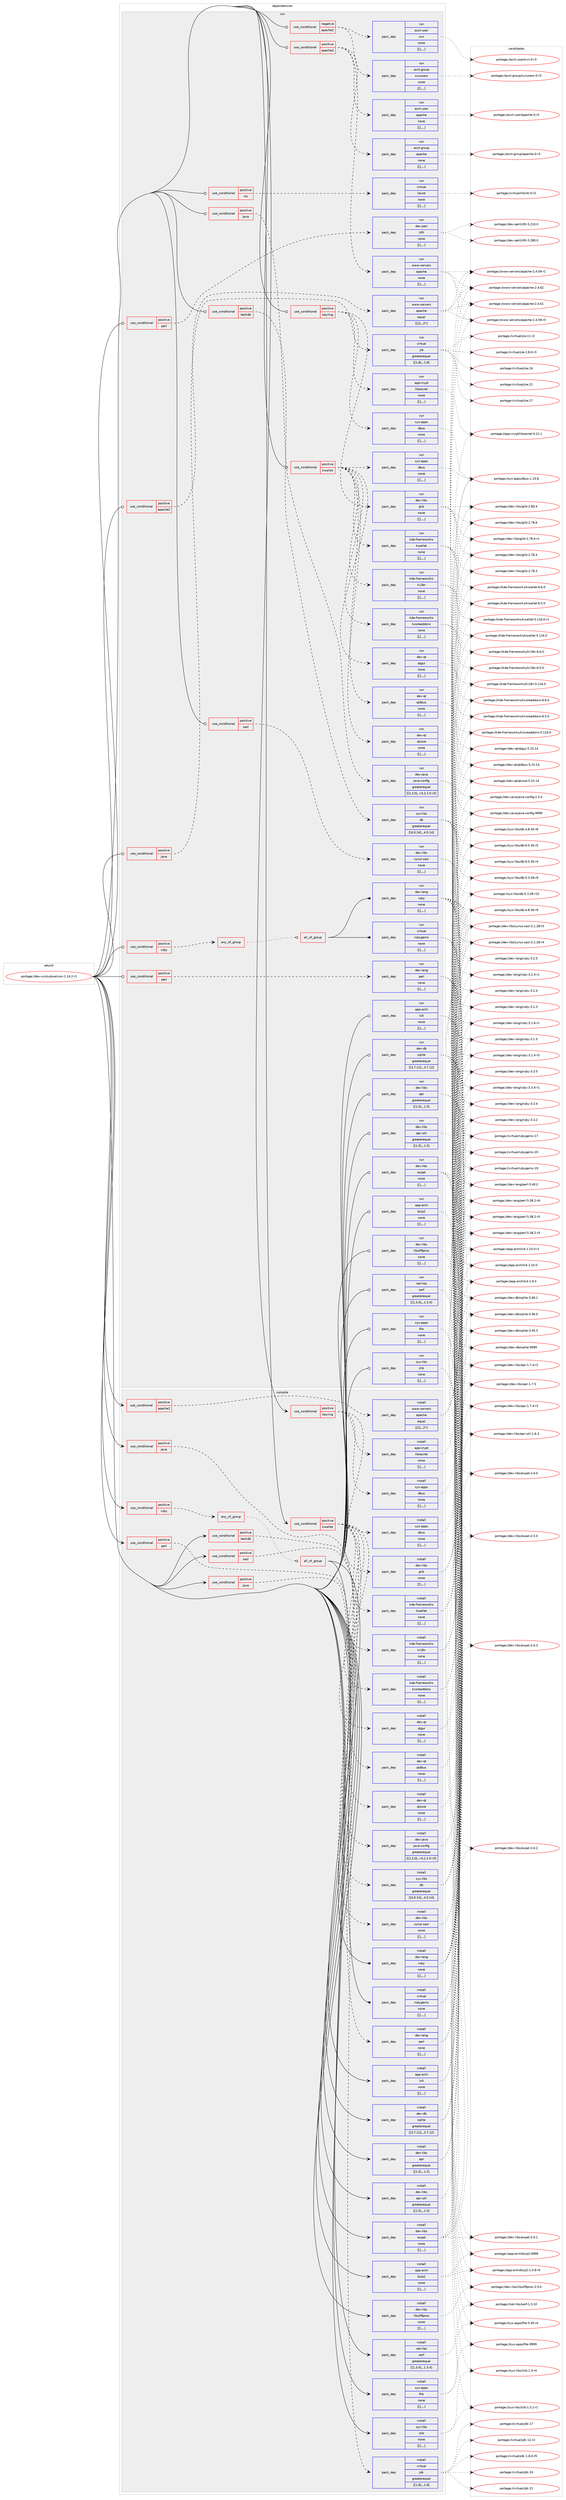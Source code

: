 digraph prolog {

# *************
# Graph options
# *************

newrank=true;
concentrate=true;
compound=true;
graph [rankdir=LR,fontname=Helvetica,fontsize=10,ranksep=1.5];#, ranksep=2.5, nodesep=0.2];
edge  [arrowhead=vee];
node  [fontname=Helvetica,fontsize=10];

# **********
# The ebuild
# **********

subgraph cluster_leftcol {
color=gray;
label=<<i>ebuild</i>>;
id [label="portage://dev-vcs/subversion-1.14.2-r1", color=red, width=4, href="../dev-vcs/subversion-1.14.2-r1.svg"];
}

# ****************
# The dependencies
# ****************

subgraph cluster_midcol {
color=gray;
label=<<i>dependencies</i>>;
subgraph cluster_compile {
fillcolor="#eeeeee";
style=filled;
label=<<i>compile</i>>;
subgraph cond64474 {
dependency226917 [label=<<TABLE BORDER="0" CELLBORDER="1" CELLSPACING="0" CELLPADDING="4"><TR><TD ROWSPAN="3" CELLPADDING="10">use_conditional</TD></TR><TR><TD>positive</TD></TR><TR><TD>apache2</TD></TR></TABLE>>, shape=none, color=red];
subgraph pack160981 {
dependency226918 [label=<<TABLE BORDER="0" CELLBORDER="1" CELLSPACING="0" CELLPADDING="4" WIDTH="220"><TR><TD ROWSPAN="6" CELLPADDING="30">pack_dep</TD></TR><TR><TD WIDTH="110">install</TD></TR><TR><TD>www-servers</TD></TR><TR><TD>apache</TD></TR><TR><TD>equal</TD></TR><TR><TD>[[2],,,2*]</TD></TR></TABLE>>, shape=none, color=blue];
}
dependency226917:e -> dependency226918:w [weight=20,style="dashed",arrowhead="vee"];
}
id:e -> dependency226917:w [weight=20,style="solid",arrowhead="vee"];
subgraph cond64475 {
dependency226919 [label=<<TABLE BORDER="0" CELLBORDER="1" CELLSPACING="0" CELLPADDING="4"><TR><TD ROWSPAN="3" CELLPADDING="10">use_conditional</TD></TR><TR><TD>positive</TD></TR><TR><TD>berkdb</TD></TR></TABLE>>, shape=none, color=red];
subgraph pack160982 {
dependency226920 [label=<<TABLE BORDER="0" CELLBORDER="1" CELLSPACING="0" CELLPADDING="4" WIDTH="220"><TR><TD ROWSPAN="6" CELLPADDING="30">pack_dep</TD></TR><TR><TD WIDTH="110">install</TD></TR><TR><TD>sys-libs</TD></TR><TR><TD>db</TD></TR><TR><TD>greaterequal</TD></TR><TR><TD>[[4,0,14],,,4.0.14]</TD></TR></TABLE>>, shape=none, color=blue];
}
dependency226919:e -> dependency226920:w [weight=20,style="dashed",arrowhead="vee"];
}
id:e -> dependency226919:w [weight=20,style="solid",arrowhead="vee"];
subgraph cond64476 {
dependency226921 [label=<<TABLE BORDER="0" CELLBORDER="1" CELLSPACING="0" CELLPADDING="4"><TR><TD ROWSPAN="3" CELLPADDING="10">use_conditional</TD></TR><TR><TD>positive</TD></TR><TR><TD>java</TD></TR></TABLE>>, shape=none, color=red];
subgraph pack160983 {
dependency226922 [label=<<TABLE BORDER="0" CELLBORDER="1" CELLSPACING="0" CELLPADDING="4" WIDTH="220"><TR><TD ROWSPAN="6" CELLPADDING="30">pack_dep</TD></TR><TR><TD WIDTH="110">install</TD></TR><TR><TD>dev-java</TD></TR><TR><TD>java-config</TD></TR><TR><TD>greaterequal</TD></TR><TR><TD>[[2,2,0],,-r3,2.2.0-r3]</TD></TR></TABLE>>, shape=none, color=blue];
}
dependency226921:e -> dependency226922:w [weight=20,style="dashed",arrowhead="vee"];
}
id:e -> dependency226921:w [weight=20,style="solid",arrowhead="vee"];
subgraph cond64477 {
dependency226923 [label=<<TABLE BORDER="0" CELLBORDER="1" CELLSPACING="0" CELLPADDING="4"><TR><TD ROWSPAN="3" CELLPADDING="10">use_conditional</TD></TR><TR><TD>positive</TD></TR><TR><TD>java</TD></TR></TABLE>>, shape=none, color=red];
subgraph pack160984 {
dependency226924 [label=<<TABLE BORDER="0" CELLBORDER="1" CELLSPACING="0" CELLPADDING="4" WIDTH="220"><TR><TD ROWSPAN="6" CELLPADDING="30">pack_dep</TD></TR><TR><TD WIDTH="110">install</TD></TR><TR><TD>virtual</TD></TR><TR><TD>jdk</TD></TR><TR><TD>greaterequal</TD></TR><TR><TD>[[1,8],,,1.8]</TD></TR></TABLE>>, shape=none, color=blue];
}
dependency226923:e -> dependency226924:w [weight=20,style="dashed",arrowhead="vee"];
}
id:e -> dependency226923:w [weight=20,style="solid",arrowhead="vee"];
subgraph cond64478 {
dependency226925 [label=<<TABLE BORDER="0" CELLBORDER="1" CELLSPACING="0" CELLPADDING="4"><TR><TD ROWSPAN="3" CELLPADDING="10">use_conditional</TD></TR><TR><TD>positive</TD></TR><TR><TD>keyring</TD></TR></TABLE>>, shape=none, color=red];
subgraph pack160985 {
dependency226926 [label=<<TABLE BORDER="0" CELLBORDER="1" CELLSPACING="0" CELLPADDING="4" WIDTH="220"><TR><TD ROWSPAN="6" CELLPADDING="30">pack_dep</TD></TR><TR><TD WIDTH="110">install</TD></TR><TR><TD>dev-libs</TD></TR><TR><TD>glib</TD></TR><TR><TD>none</TD></TR><TR><TD>[[],,,,]</TD></TR></TABLE>>, shape=none, color=blue];
}
dependency226925:e -> dependency226926:w [weight=20,style="dashed",arrowhead="vee"];
subgraph pack160986 {
dependency226927 [label=<<TABLE BORDER="0" CELLBORDER="1" CELLSPACING="0" CELLPADDING="4" WIDTH="220"><TR><TD ROWSPAN="6" CELLPADDING="30">pack_dep</TD></TR><TR><TD WIDTH="110">install</TD></TR><TR><TD>app-crypt</TD></TR><TR><TD>libsecret</TD></TR><TR><TD>none</TD></TR><TR><TD>[[],,,,]</TD></TR></TABLE>>, shape=none, color=blue];
}
dependency226925:e -> dependency226927:w [weight=20,style="dashed",arrowhead="vee"];
subgraph pack160987 {
dependency226928 [label=<<TABLE BORDER="0" CELLBORDER="1" CELLSPACING="0" CELLPADDING="4" WIDTH="220"><TR><TD ROWSPAN="6" CELLPADDING="30">pack_dep</TD></TR><TR><TD WIDTH="110">install</TD></TR><TR><TD>sys-apps</TD></TR><TR><TD>dbus</TD></TR><TR><TD>none</TD></TR><TR><TD>[[],,,,]</TD></TR></TABLE>>, shape=none, color=blue];
}
dependency226925:e -> dependency226928:w [weight=20,style="dashed",arrowhead="vee"];
}
id:e -> dependency226925:w [weight=20,style="solid",arrowhead="vee"];
subgraph cond64479 {
dependency226929 [label=<<TABLE BORDER="0" CELLBORDER="1" CELLSPACING="0" CELLPADDING="4"><TR><TD ROWSPAN="3" CELLPADDING="10">use_conditional</TD></TR><TR><TD>positive</TD></TR><TR><TD>kwallet</TD></TR></TABLE>>, shape=none, color=red];
subgraph pack160988 {
dependency226930 [label=<<TABLE BORDER="0" CELLBORDER="1" CELLSPACING="0" CELLPADDING="4" WIDTH="220"><TR><TD ROWSPAN="6" CELLPADDING="30">pack_dep</TD></TR><TR><TD WIDTH="110">install</TD></TR><TR><TD>dev-qt</TD></TR><TR><TD>qtcore</TD></TR><TR><TD>none</TD></TR><TR><TD>[[],,,,]</TD></TR></TABLE>>, shape=none, color=blue];
}
dependency226929:e -> dependency226930:w [weight=20,style="dashed",arrowhead="vee"];
subgraph pack160989 {
dependency226931 [label=<<TABLE BORDER="0" CELLBORDER="1" CELLSPACING="0" CELLPADDING="4" WIDTH="220"><TR><TD ROWSPAN="6" CELLPADDING="30">pack_dep</TD></TR><TR><TD WIDTH="110">install</TD></TR><TR><TD>dev-qt</TD></TR><TR><TD>qtdbus</TD></TR><TR><TD>none</TD></TR><TR><TD>[[],,,,]</TD></TR></TABLE>>, shape=none, color=blue];
}
dependency226929:e -> dependency226931:w [weight=20,style="dashed",arrowhead="vee"];
subgraph pack160990 {
dependency226932 [label=<<TABLE BORDER="0" CELLBORDER="1" CELLSPACING="0" CELLPADDING="4" WIDTH="220"><TR><TD ROWSPAN="6" CELLPADDING="30">pack_dep</TD></TR><TR><TD WIDTH="110">install</TD></TR><TR><TD>dev-qt</TD></TR><TR><TD>qtgui</TD></TR><TR><TD>none</TD></TR><TR><TD>[[],,,,]</TD></TR></TABLE>>, shape=none, color=blue];
}
dependency226929:e -> dependency226932:w [weight=20,style="dashed",arrowhead="vee"];
subgraph pack160991 {
dependency226933 [label=<<TABLE BORDER="0" CELLBORDER="1" CELLSPACING="0" CELLPADDING="4" WIDTH="220"><TR><TD ROWSPAN="6" CELLPADDING="30">pack_dep</TD></TR><TR><TD WIDTH="110">install</TD></TR><TR><TD>kde-frameworks</TD></TR><TR><TD>kcoreaddons</TD></TR><TR><TD>none</TD></TR><TR><TD>[[],,,,]</TD></TR></TABLE>>, shape=none, color=blue];
}
dependency226929:e -> dependency226933:w [weight=20,style="dashed",arrowhead="vee"];
subgraph pack160992 {
dependency226934 [label=<<TABLE BORDER="0" CELLBORDER="1" CELLSPACING="0" CELLPADDING="4" WIDTH="220"><TR><TD ROWSPAN="6" CELLPADDING="30">pack_dep</TD></TR><TR><TD WIDTH="110">install</TD></TR><TR><TD>kde-frameworks</TD></TR><TR><TD>ki18n</TD></TR><TR><TD>none</TD></TR><TR><TD>[[],,,,]</TD></TR></TABLE>>, shape=none, color=blue];
}
dependency226929:e -> dependency226934:w [weight=20,style="dashed",arrowhead="vee"];
subgraph pack160993 {
dependency226935 [label=<<TABLE BORDER="0" CELLBORDER="1" CELLSPACING="0" CELLPADDING="4" WIDTH="220"><TR><TD ROWSPAN="6" CELLPADDING="30">pack_dep</TD></TR><TR><TD WIDTH="110">install</TD></TR><TR><TD>kde-frameworks</TD></TR><TR><TD>kwallet</TD></TR><TR><TD>none</TD></TR><TR><TD>[[],,,,]</TD></TR></TABLE>>, shape=none, color=blue];
}
dependency226929:e -> dependency226935:w [weight=20,style="dashed",arrowhead="vee"];
subgraph pack160994 {
dependency226936 [label=<<TABLE BORDER="0" CELLBORDER="1" CELLSPACING="0" CELLPADDING="4" WIDTH="220"><TR><TD ROWSPAN="6" CELLPADDING="30">pack_dep</TD></TR><TR><TD WIDTH="110">install</TD></TR><TR><TD>sys-apps</TD></TR><TR><TD>dbus</TD></TR><TR><TD>none</TD></TR><TR><TD>[[],,,,]</TD></TR></TABLE>>, shape=none, color=blue];
}
dependency226929:e -> dependency226936:w [weight=20,style="dashed",arrowhead="vee"];
}
id:e -> dependency226929:w [weight=20,style="solid",arrowhead="vee"];
subgraph cond64480 {
dependency226937 [label=<<TABLE BORDER="0" CELLBORDER="1" CELLSPACING="0" CELLPADDING="4"><TR><TD ROWSPAN="3" CELLPADDING="10">use_conditional</TD></TR><TR><TD>positive</TD></TR><TR><TD>perl</TD></TR></TABLE>>, shape=none, color=red];
subgraph pack160995 {
dependency226938 [label=<<TABLE BORDER="0" CELLBORDER="1" CELLSPACING="0" CELLPADDING="4" WIDTH="220"><TR><TD ROWSPAN="6" CELLPADDING="30">pack_dep</TD></TR><TR><TD WIDTH="110">install</TD></TR><TR><TD>dev-lang</TD></TR><TR><TD>perl</TD></TR><TR><TD>none</TD></TR><TR><TD>[[],,,,]</TD></TR></TABLE>>, shape=none, color=blue];
}
dependency226937:e -> dependency226938:w [weight=20,style="dashed",arrowhead="vee"];
}
id:e -> dependency226937:w [weight=20,style="solid",arrowhead="vee"];
subgraph cond64481 {
dependency226939 [label=<<TABLE BORDER="0" CELLBORDER="1" CELLSPACING="0" CELLPADDING="4"><TR><TD ROWSPAN="3" CELLPADDING="10">use_conditional</TD></TR><TR><TD>positive</TD></TR><TR><TD>ruby</TD></TR></TABLE>>, shape=none, color=red];
subgraph any1304 {
dependency226940 [label=<<TABLE BORDER="0" CELLBORDER="1" CELLSPACING="0" CELLPADDING="4"><TR><TD CELLPADDING="10">any_of_group</TD></TR></TABLE>>, shape=none, color=red];subgraph all161 {
dependency226941 [label=<<TABLE BORDER="0" CELLBORDER="1" CELLSPACING="0" CELLPADDING="4"><TR><TD CELLPADDING="10">all_of_group</TD></TR></TABLE>>, shape=none, color=red];subgraph pack160996 {
dependency226942 [label=<<TABLE BORDER="0" CELLBORDER="1" CELLSPACING="0" CELLPADDING="4" WIDTH="220"><TR><TD ROWSPAN="6" CELLPADDING="30">pack_dep</TD></TR><TR><TD WIDTH="110">install</TD></TR><TR><TD>dev-lang</TD></TR><TR><TD>ruby</TD></TR><TR><TD>none</TD></TR><TR><TD>[[],,,,]</TD></TR></TABLE>>, shape=none, color=blue];
}
dependency226941:e -> dependency226942:w [weight=20,style="solid",arrowhead="inv"];
subgraph pack160997 {
dependency226943 [label=<<TABLE BORDER="0" CELLBORDER="1" CELLSPACING="0" CELLPADDING="4" WIDTH="220"><TR><TD ROWSPAN="6" CELLPADDING="30">pack_dep</TD></TR><TR><TD WIDTH="110">install</TD></TR><TR><TD>virtual</TD></TR><TR><TD>rubygems</TD></TR><TR><TD>none</TD></TR><TR><TD>[[],,,,]</TD></TR></TABLE>>, shape=none, color=blue];
}
dependency226941:e -> dependency226943:w [weight=20,style="solid",arrowhead="inv"];
}
dependency226940:e -> dependency226941:w [weight=20,style="dotted",arrowhead="oinv"];
}
dependency226939:e -> dependency226940:w [weight=20,style="dashed",arrowhead="vee"];
}
id:e -> dependency226939:w [weight=20,style="solid",arrowhead="vee"];
subgraph cond64482 {
dependency226944 [label=<<TABLE BORDER="0" CELLBORDER="1" CELLSPACING="0" CELLPADDING="4"><TR><TD ROWSPAN="3" CELLPADDING="10">use_conditional</TD></TR><TR><TD>positive</TD></TR><TR><TD>sasl</TD></TR></TABLE>>, shape=none, color=red];
subgraph pack160998 {
dependency226945 [label=<<TABLE BORDER="0" CELLBORDER="1" CELLSPACING="0" CELLPADDING="4" WIDTH="220"><TR><TD ROWSPAN="6" CELLPADDING="30">pack_dep</TD></TR><TR><TD WIDTH="110">install</TD></TR><TR><TD>dev-libs</TD></TR><TR><TD>cyrus-sasl</TD></TR><TR><TD>none</TD></TR><TR><TD>[[],,,,]</TD></TR></TABLE>>, shape=none, color=blue];
}
dependency226944:e -> dependency226945:w [weight=20,style="dashed",arrowhead="vee"];
}
id:e -> dependency226944:w [weight=20,style="solid",arrowhead="vee"];
subgraph pack160999 {
dependency226946 [label=<<TABLE BORDER="0" CELLBORDER="1" CELLSPACING="0" CELLPADDING="4" WIDTH="220"><TR><TD ROWSPAN="6" CELLPADDING="30">pack_dep</TD></TR><TR><TD WIDTH="110">install</TD></TR><TR><TD>app-arch</TD></TR><TR><TD>bzip2</TD></TR><TR><TD>none</TD></TR><TR><TD>[[],,,,]</TD></TR></TABLE>>, shape=none, color=blue];
}
id:e -> dependency226946:w [weight=20,style="solid",arrowhead="vee"];
subgraph pack161000 {
dependency226947 [label=<<TABLE BORDER="0" CELLBORDER="1" CELLSPACING="0" CELLPADDING="4" WIDTH="220"><TR><TD ROWSPAN="6" CELLPADDING="30">pack_dep</TD></TR><TR><TD WIDTH="110">install</TD></TR><TR><TD>app-arch</TD></TR><TR><TD>lz4</TD></TR><TR><TD>none</TD></TR><TR><TD>[[],,,,]</TD></TR></TABLE>>, shape=none, color=blue];
}
id:e -> dependency226947:w [weight=20,style="solid",arrowhead="vee"];
subgraph pack161001 {
dependency226948 [label=<<TABLE BORDER="0" CELLBORDER="1" CELLSPACING="0" CELLPADDING="4" WIDTH="220"><TR><TD ROWSPAN="6" CELLPADDING="30">pack_dep</TD></TR><TR><TD WIDTH="110">install</TD></TR><TR><TD>dev-db</TD></TR><TR><TD>sqlite</TD></TR><TR><TD>greaterequal</TD></TR><TR><TD>[[3,7,12],,,3.7.12]</TD></TR></TABLE>>, shape=none, color=blue];
}
id:e -> dependency226948:w [weight=20,style="solid",arrowhead="vee"];
subgraph pack161002 {
dependency226949 [label=<<TABLE BORDER="0" CELLBORDER="1" CELLSPACING="0" CELLPADDING="4" WIDTH="220"><TR><TD ROWSPAN="6" CELLPADDING="30">pack_dep</TD></TR><TR><TD WIDTH="110">install</TD></TR><TR><TD>dev-libs</TD></TR><TR><TD>apr</TD></TR><TR><TD>greaterequal</TD></TR><TR><TD>[[1,5],,,1.5]</TD></TR></TABLE>>, shape=none, color=blue];
}
id:e -> dependency226949:w [weight=20,style="solid",arrowhead="vee"];
subgraph pack161003 {
dependency226950 [label=<<TABLE BORDER="0" CELLBORDER="1" CELLSPACING="0" CELLPADDING="4" WIDTH="220"><TR><TD ROWSPAN="6" CELLPADDING="30">pack_dep</TD></TR><TR><TD WIDTH="110">install</TD></TR><TR><TD>dev-libs</TD></TR><TR><TD>apr-util</TD></TR><TR><TD>greaterequal</TD></TR><TR><TD>[[1,5],,,1.5]</TD></TR></TABLE>>, shape=none, color=blue];
}
id:e -> dependency226950:w [weight=20,style="solid",arrowhead="vee"];
subgraph pack161004 {
dependency226951 [label=<<TABLE BORDER="0" CELLBORDER="1" CELLSPACING="0" CELLPADDING="4" WIDTH="220"><TR><TD ROWSPAN="6" CELLPADDING="30">pack_dep</TD></TR><TR><TD WIDTH="110">install</TD></TR><TR><TD>dev-libs</TD></TR><TR><TD>expat</TD></TR><TR><TD>none</TD></TR><TR><TD>[[],,,,]</TD></TR></TABLE>>, shape=none, color=blue];
}
id:e -> dependency226951:w [weight=20,style="solid",arrowhead="vee"];
subgraph pack161005 {
dependency226952 [label=<<TABLE BORDER="0" CELLBORDER="1" CELLSPACING="0" CELLPADDING="4" WIDTH="220"><TR><TD ROWSPAN="6" CELLPADDING="30">pack_dep</TD></TR><TR><TD WIDTH="110">install</TD></TR><TR><TD>dev-libs</TD></TR><TR><TD>libutf8proc</TD></TR><TR><TD>none</TD></TR><TR><TD>[[],,,,]</TD></TR></TABLE>>, shape=none, color=blue];
}
id:e -> dependency226952:w [weight=20,style="solid",arrowhead="vee"];
subgraph pack161006 {
dependency226953 [label=<<TABLE BORDER="0" CELLBORDER="1" CELLSPACING="0" CELLPADDING="4" WIDTH="220"><TR><TD ROWSPAN="6" CELLPADDING="30">pack_dep</TD></TR><TR><TD WIDTH="110">install</TD></TR><TR><TD>net-libs</TD></TR><TR><TD>serf</TD></TR><TR><TD>greaterequal</TD></TR><TR><TD>[[1,3,4],,,1.3.4]</TD></TR></TABLE>>, shape=none, color=blue];
}
id:e -> dependency226953:w [weight=20,style="solid",arrowhead="vee"];
subgraph pack161007 {
dependency226954 [label=<<TABLE BORDER="0" CELLBORDER="1" CELLSPACING="0" CELLPADDING="4" WIDTH="220"><TR><TD ROWSPAN="6" CELLPADDING="30">pack_dep</TD></TR><TR><TD WIDTH="110">install</TD></TR><TR><TD>sys-apps</TD></TR><TR><TD>file</TD></TR><TR><TD>none</TD></TR><TR><TD>[[],,,,]</TD></TR></TABLE>>, shape=none, color=blue];
}
id:e -> dependency226954:w [weight=20,style="solid",arrowhead="vee"];
subgraph pack161008 {
dependency226955 [label=<<TABLE BORDER="0" CELLBORDER="1" CELLSPACING="0" CELLPADDING="4" WIDTH="220"><TR><TD ROWSPAN="6" CELLPADDING="30">pack_dep</TD></TR><TR><TD WIDTH="110">install</TD></TR><TR><TD>sys-libs</TD></TR><TR><TD>zlib</TD></TR><TR><TD>none</TD></TR><TR><TD>[[],,,,]</TD></TR></TABLE>>, shape=none, color=blue];
}
id:e -> dependency226955:w [weight=20,style="solid",arrowhead="vee"];
}
subgraph cluster_compileandrun {
fillcolor="#eeeeee";
style=filled;
label=<<i>compile and run</i>>;
}
subgraph cluster_run {
fillcolor="#eeeeee";
style=filled;
label=<<i>run</i>>;
subgraph cond64483 {
dependency226956 [label=<<TABLE BORDER="0" CELLBORDER="1" CELLSPACING="0" CELLPADDING="4"><TR><TD ROWSPAN="3" CELLPADDING="10">use_conditional</TD></TR><TR><TD>negative</TD></TR><TR><TD>apache2</TD></TR></TABLE>>, shape=none, color=red];
subgraph pack161009 {
dependency226957 [label=<<TABLE BORDER="0" CELLBORDER="1" CELLSPACING="0" CELLPADDING="4" WIDTH="220"><TR><TD ROWSPAN="6" CELLPADDING="30">pack_dep</TD></TR><TR><TD WIDTH="110">run</TD></TR><TR><TD>acct-group</TD></TR><TR><TD>svnusers</TD></TR><TR><TD>none</TD></TR><TR><TD>[[],,,,]</TD></TR></TABLE>>, shape=none, color=blue];
}
dependency226956:e -> dependency226957:w [weight=20,style="dashed",arrowhead="vee"];
subgraph pack161010 {
dependency226958 [label=<<TABLE BORDER="0" CELLBORDER="1" CELLSPACING="0" CELLPADDING="4" WIDTH="220"><TR><TD ROWSPAN="6" CELLPADDING="30">pack_dep</TD></TR><TR><TD WIDTH="110">run</TD></TR><TR><TD>acct-user</TD></TR><TR><TD>svn</TD></TR><TR><TD>none</TD></TR><TR><TD>[[],,,,]</TD></TR></TABLE>>, shape=none, color=blue];
}
dependency226956:e -> dependency226958:w [weight=20,style="dashed",arrowhead="vee"];
}
id:e -> dependency226956:w [weight=20,style="solid",arrowhead="odot"];
subgraph cond64484 {
dependency226959 [label=<<TABLE BORDER="0" CELLBORDER="1" CELLSPACING="0" CELLPADDING="4"><TR><TD ROWSPAN="3" CELLPADDING="10">use_conditional</TD></TR><TR><TD>positive</TD></TR><TR><TD>apache2</TD></TR></TABLE>>, shape=none, color=red];
subgraph pack161011 {
dependency226960 [label=<<TABLE BORDER="0" CELLBORDER="1" CELLSPACING="0" CELLPADDING="4" WIDTH="220"><TR><TD ROWSPAN="6" CELLPADDING="30">pack_dep</TD></TR><TR><TD WIDTH="110">run</TD></TR><TR><TD>acct-group</TD></TR><TR><TD>apache</TD></TR><TR><TD>none</TD></TR><TR><TD>[[],,,,]</TD></TR></TABLE>>, shape=none, color=blue];
}
dependency226959:e -> dependency226960:w [weight=20,style="dashed",arrowhead="vee"];
subgraph pack161012 {
dependency226961 [label=<<TABLE BORDER="0" CELLBORDER="1" CELLSPACING="0" CELLPADDING="4" WIDTH="220"><TR><TD ROWSPAN="6" CELLPADDING="30">pack_dep</TD></TR><TR><TD WIDTH="110">run</TD></TR><TR><TD>acct-user</TD></TR><TR><TD>apache</TD></TR><TR><TD>none</TD></TR><TR><TD>[[],,,,]</TD></TR></TABLE>>, shape=none, color=blue];
}
dependency226959:e -> dependency226961:w [weight=20,style="dashed",arrowhead="vee"];
subgraph pack161013 {
dependency226962 [label=<<TABLE BORDER="0" CELLBORDER="1" CELLSPACING="0" CELLPADDING="4" WIDTH="220"><TR><TD ROWSPAN="6" CELLPADDING="30">pack_dep</TD></TR><TR><TD WIDTH="110">run</TD></TR><TR><TD>www-servers</TD></TR><TR><TD>apache</TD></TR><TR><TD>none</TD></TR><TR><TD>[[],,,,]</TD></TR></TABLE>>, shape=none, color=blue];
}
dependency226959:e -> dependency226962:w [weight=20,style="dashed",arrowhead="vee"];
}
id:e -> dependency226959:w [weight=20,style="solid",arrowhead="odot"];
subgraph cond64485 {
dependency226963 [label=<<TABLE BORDER="0" CELLBORDER="1" CELLSPACING="0" CELLPADDING="4"><TR><TD ROWSPAN="3" CELLPADDING="10">use_conditional</TD></TR><TR><TD>positive</TD></TR><TR><TD>apache2</TD></TR></TABLE>>, shape=none, color=red];
subgraph pack161014 {
dependency226964 [label=<<TABLE BORDER="0" CELLBORDER="1" CELLSPACING="0" CELLPADDING="4" WIDTH="220"><TR><TD ROWSPAN="6" CELLPADDING="30">pack_dep</TD></TR><TR><TD WIDTH="110">run</TD></TR><TR><TD>www-servers</TD></TR><TR><TD>apache</TD></TR><TR><TD>equal</TD></TR><TR><TD>[[2],,,2*]</TD></TR></TABLE>>, shape=none, color=blue];
}
dependency226963:e -> dependency226964:w [weight=20,style="dashed",arrowhead="vee"];
}
id:e -> dependency226963:w [weight=20,style="solid",arrowhead="odot"];
subgraph cond64486 {
dependency226965 [label=<<TABLE BORDER="0" CELLBORDER="1" CELLSPACING="0" CELLPADDING="4"><TR><TD ROWSPAN="3" CELLPADDING="10">use_conditional</TD></TR><TR><TD>positive</TD></TR><TR><TD>berkdb</TD></TR></TABLE>>, shape=none, color=red];
subgraph pack161015 {
dependency226966 [label=<<TABLE BORDER="0" CELLBORDER="1" CELLSPACING="0" CELLPADDING="4" WIDTH="220"><TR><TD ROWSPAN="6" CELLPADDING="30">pack_dep</TD></TR><TR><TD WIDTH="110">run</TD></TR><TR><TD>sys-libs</TD></TR><TR><TD>db</TD></TR><TR><TD>greaterequal</TD></TR><TR><TD>[[4,0,14],,,4.0.14]</TD></TR></TABLE>>, shape=none, color=blue];
}
dependency226965:e -> dependency226966:w [weight=20,style="dashed",arrowhead="vee"];
}
id:e -> dependency226965:w [weight=20,style="solid",arrowhead="odot"];
subgraph cond64487 {
dependency226967 [label=<<TABLE BORDER="0" CELLBORDER="1" CELLSPACING="0" CELLPADDING="4"><TR><TD ROWSPAN="3" CELLPADDING="10">use_conditional</TD></TR><TR><TD>positive</TD></TR><TR><TD>java</TD></TR></TABLE>>, shape=none, color=red];
subgraph pack161016 {
dependency226968 [label=<<TABLE BORDER="0" CELLBORDER="1" CELLSPACING="0" CELLPADDING="4" WIDTH="220"><TR><TD ROWSPAN="6" CELLPADDING="30">pack_dep</TD></TR><TR><TD WIDTH="110">run</TD></TR><TR><TD>dev-java</TD></TR><TR><TD>java-config</TD></TR><TR><TD>greaterequal</TD></TR><TR><TD>[[2,2,0],,-r3,2.2.0-r3]</TD></TR></TABLE>>, shape=none, color=blue];
}
dependency226967:e -> dependency226968:w [weight=20,style="dashed",arrowhead="vee"];
}
id:e -> dependency226967:w [weight=20,style="solid",arrowhead="odot"];
subgraph cond64488 {
dependency226969 [label=<<TABLE BORDER="0" CELLBORDER="1" CELLSPACING="0" CELLPADDING="4"><TR><TD ROWSPAN="3" CELLPADDING="10">use_conditional</TD></TR><TR><TD>positive</TD></TR><TR><TD>java</TD></TR></TABLE>>, shape=none, color=red];
subgraph pack161017 {
dependency226970 [label=<<TABLE BORDER="0" CELLBORDER="1" CELLSPACING="0" CELLPADDING="4" WIDTH="220"><TR><TD ROWSPAN="6" CELLPADDING="30">pack_dep</TD></TR><TR><TD WIDTH="110">run</TD></TR><TR><TD>virtual</TD></TR><TR><TD>jre</TD></TR><TR><TD>greaterequal</TD></TR><TR><TD>[[1,8],,,1.8]</TD></TR></TABLE>>, shape=none, color=blue];
}
dependency226969:e -> dependency226970:w [weight=20,style="dashed",arrowhead="vee"];
}
id:e -> dependency226969:w [weight=20,style="solid",arrowhead="odot"];
subgraph cond64489 {
dependency226971 [label=<<TABLE BORDER="0" CELLBORDER="1" CELLSPACING="0" CELLPADDING="4"><TR><TD ROWSPAN="3" CELLPADDING="10">use_conditional</TD></TR><TR><TD>positive</TD></TR><TR><TD>keyring</TD></TR></TABLE>>, shape=none, color=red];
subgraph pack161018 {
dependency226972 [label=<<TABLE BORDER="0" CELLBORDER="1" CELLSPACING="0" CELLPADDING="4" WIDTH="220"><TR><TD ROWSPAN="6" CELLPADDING="30">pack_dep</TD></TR><TR><TD WIDTH="110">run</TD></TR><TR><TD>dev-libs</TD></TR><TR><TD>glib</TD></TR><TR><TD>none</TD></TR><TR><TD>[[],,,,]</TD></TR></TABLE>>, shape=none, color=blue];
}
dependency226971:e -> dependency226972:w [weight=20,style="dashed",arrowhead="vee"];
subgraph pack161019 {
dependency226973 [label=<<TABLE BORDER="0" CELLBORDER="1" CELLSPACING="0" CELLPADDING="4" WIDTH="220"><TR><TD ROWSPAN="6" CELLPADDING="30">pack_dep</TD></TR><TR><TD WIDTH="110">run</TD></TR><TR><TD>app-crypt</TD></TR><TR><TD>libsecret</TD></TR><TR><TD>none</TD></TR><TR><TD>[[],,,,]</TD></TR></TABLE>>, shape=none, color=blue];
}
dependency226971:e -> dependency226973:w [weight=20,style="dashed",arrowhead="vee"];
subgraph pack161020 {
dependency226974 [label=<<TABLE BORDER="0" CELLBORDER="1" CELLSPACING="0" CELLPADDING="4" WIDTH="220"><TR><TD ROWSPAN="6" CELLPADDING="30">pack_dep</TD></TR><TR><TD WIDTH="110">run</TD></TR><TR><TD>sys-apps</TD></TR><TR><TD>dbus</TD></TR><TR><TD>none</TD></TR><TR><TD>[[],,,,]</TD></TR></TABLE>>, shape=none, color=blue];
}
dependency226971:e -> dependency226974:w [weight=20,style="dashed",arrowhead="vee"];
}
id:e -> dependency226971:w [weight=20,style="solid",arrowhead="odot"];
subgraph cond64490 {
dependency226975 [label=<<TABLE BORDER="0" CELLBORDER="1" CELLSPACING="0" CELLPADDING="4"><TR><TD ROWSPAN="3" CELLPADDING="10">use_conditional</TD></TR><TR><TD>positive</TD></TR><TR><TD>kwallet</TD></TR></TABLE>>, shape=none, color=red];
subgraph pack161021 {
dependency226976 [label=<<TABLE BORDER="0" CELLBORDER="1" CELLSPACING="0" CELLPADDING="4" WIDTH="220"><TR><TD ROWSPAN="6" CELLPADDING="30">pack_dep</TD></TR><TR><TD WIDTH="110">run</TD></TR><TR><TD>dev-qt</TD></TR><TR><TD>qtcore</TD></TR><TR><TD>none</TD></TR><TR><TD>[[],,,,]</TD></TR></TABLE>>, shape=none, color=blue];
}
dependency226975:e -> dependency226976:w [weight=20,style="dashed",arrowhead="vee"];
subgraph pack161022 {
dependency226977 [label=<<TABLE BORDER="0" CELLBORDER="1" CELLSPACING="0" CELLPADDING="4" WIDTH="220"><TR><TD ROWSPAN="6" CELLPADDING="30">pack_dep</TD></TR><TR><TD WIDTH="110">run</TD></TR><TR><TD>dev-qt</TD></TR><TR><TD>qtdbus</TD></TR><TR><TD>none</TD></TR><TR><TD>[[],,,,]</TD></TR></TABLE>>, shape=none, color=blue];
}
dependency226975:e -> dependency226977:w [weight=20,style="dashed",arrowhead="vee"];
subgraph pack161023 {
dependency226978 [label=<<TABLE BORDER="0" CELLBORDER="1" CELLSPACING="0" CELLPADDING="4" WIDTH="220"><TR><TD ROWSPAN="6" CELLPADDING="30">pack_dep</TD></TR><TR><TD WIDTH="110">run</TD></TR><TR><TD>dev-qt</TD></TR><TR><TD>qtgui</TD></TR><TR><TD>none</TD></TR><TR><TD>[[],,,,]</TD></TR></TABLE>>, shape=none, color=blue];
}
dependency226975:e -> dependency226978:w [weight=20,style="dashed",arrowhead="vee"];
subgraph pack161024 {
dependency226979 [label=<<TABLE BORDER="0" CELLBORDER="1" CELLSPACING="0" CELLPADDING="4" WIDTH="220"><TR><TD ROWSPAN="6" CELLPADDING="30">pack_dep</TD></TR><TR><TD WIDTH="110">run</TD></TR><TR><TD>kde-frameworks</TD></TR><TR><TD>kcoreaddons</TD></TR><TR><TD>none</TD></TR><TR><TD>[[],,,,]</TD></TR></TABLE>>, shape=none, color=blue];
}
dependency226975:e -> dependency226979:w [weight=20,style="dashed",arrowhead="vee"];
subgraph pack161025 {
dependency226980 [label=<<TABLE BORDER="0" CELLBORDER="1" CELLSPACING="0" CELLPADDING="4" WIDTH="220"><TR><TD ROWSPAN="6" CELLPADDING="30">pack_dep</TD></TR><TR><TD WIDTH="110">run</TD></TR><TR><TD>kde-frameworks</TD></TR><TR><TD>ki18n</TD></TR><TR><TD>none</TD></TR><TR><TD>[[],,,,]</TD></TR></TABLE>>, shape=none, color=blue];
}
dependency226975:e -> dependency226980:w [weight=20,style="dashed",arrowhead="vee"];
subgraph pack161026 {
dependency226981 [label=<<TABLE BORDER="0" CELLBORDER="1" CELLSPACING="0" CELLPADDING="4" WIDTH="220"><TR><TD ROWSPAN="6" CELLPADDING="30">pack_dep</TD></TR><TR><TD WIDTH="110">run</TD></TR><TR><TD>kde-frameworks</TD></TR><TR><TD>kwallet</TD></TR><TR><TD>none</TD></TR><TR><TD>[[],,,,]</TD></TR></TABLE>>, shape=none, color=blue];
}
dependency226975:e -> dependency226981:w [weight=20,style="dashed",arrowhead="vee"];
subgraph pack161027 {
dependency226982 [label=<<TABLE BORDER="0" CELLBORDER="1" CELLSPACING="0" CELLPADDING="4" WIDTH="220"><TR><TD ROWSPAN="6" CELLPADDING="30">pack_dep</TD></TR><TR><TD WIDTH="110">run</TD></TR><TR><TD>sys-apps</TD></TR><TR><TD>dbus</TD></TR><TR><TD>none</TD></TR><TR><TD>[[],,,,]</TD></TR></TABLE>>, shape=none, color=blue];
}
dependency226975:e -> dependency226982:w [weight=20,style="dashed",arrowhead="vee"];
}
id:e -> dependency226975:w [weight=20,style="solid",arrowhead="odot"];
subgraph cond64491 {
dependency226983 [label=<<TABLE BORDER="0" CELLBORDER="1" CELLSPACING="0" CELLPADDING="4"><TR><TD ROWSPAN="3" CELLPADDING="10">use_conditional</TD></TR><TR><TD>positive</TD></TR><TR><TD>nls</TD></TR></TABLE>>, shape=none, color=red];
subgraph pack161028 {
dependency226984 [label=<<TABLE BORDER="0" CELLBORDER="1" CELLSPACING="0" CELLPADDING="4" WIDTH="220"><TR><TD ROWSPAN="6" CELLPADDING="30">pack_dep</TD></TR><TR><TD WIDTH="110">run</TD></TR><TR><TD>virtual</TD></TR><TR><TD>libintl</TD></TR><TR><TD>none</TD></TR><TR><TD>[[],,,,]</TD></TR></TABLE>>, shape=none, color=blue];
}
dependency226983:e -> dependency226984:w [weight=20,style="dashed",arrowhead="vee"];
}
id:e -> dependency226983:w [weight=20,style="solid",arrowhead="odot"];
subgraph cond64492 {
dependency226985 [label=<<TABLE BORDER="0" CELLBORDER="1" CELLSPACING="0" CELLPADDING="4"><TR><TD ROWSPAN="3" CELLPADDING="10">use_conditional</TD></TR><TR><TD>positive</TD></TR><TR><TD>perl</TD></TR></TABLE>>, shape=none, color=red];
subgraph pack161029 {
dependency226986 [label=<<TABLE BORDER="0" CELLBORDER="1" CELLSPACING="0" CELLPADDING="4" WIDTH="220"><TR><TD ROWSPAN="6" CELLPADDING="30">pack_dep</TD></TR><TR><TD WIDTH="110">run</TD></TR><TR><TD>dev-lang</TD></TR><TR><TD>perl</TD></TR><TR><TD>none</TD></TR><TR><TD>[[],,,,]</TD></TR></TABLE>>, shape=none, color=blue];
}
dependency226985:e -> dependency226986:w [weight=20,style="dashed",arrowhead="vee"];
}
id:e -> dependency226985:w [weight=20,style="solid",arrowhead="odot"];
subgraph cond64493 {
dependency226987 [label=<<TABLE BORDER="0" CELLBORDER="1" CELLSPACING="0" CELLPADDING="4"><TR><TD ROWSPAN="3" CELLPADDING="10">use_conditional</TD></TR><TR><TD>positive</TD></TR><TR><TD>perl</TD></TR></TABLE>>, shape=none, color=red];
subgraph pack161030 {
dependency226988 [label=<<TABLE BORDER="0" CELLBORDER="1" CELLSPACING="0" CELLPADDING="4" WIDTH="220"><TR><TD ROWSPAN="6" CELLPADDING="30">pack_dep</TD></TR><TR><TD WIDTH="110">run</TD></TR><TR><TD>dev-perl</TD></TR><TR><TD>URI</TD></TR><TR><TD>none</TD></TR><TR><TD>[[],,,,]</TD></TR></TABLE>>, shape=none, color=blue];
}
dependency226987:e -> dependency226988:w [weight=20,style="dashed",arrowhead="vee"];
}
id:e -> dependency226987:w [weight=20,style="solid",arrowhead="odot"];
subgraph cond64494 {
dependency226989 [label=<<TABLE BORDER="0" CELLBORDER="1" CELLSPACING="0" CELLPADDING="4"><TR><TD ROWSPAN="3" CELLPADDING="10">use_conditional</TD></TR><TR><TD>positive</TD></TR><TR><TD>ruby</TD></TR></TABLE>>, shape=none, color=red];
subgraph any1305 {
dependency226990 [label=<<TABLE BORDER="0" CELLBORDER="1" CELLSPACING="0" CELLPADDING="4"><TR><TD CELLPADDING="10">any_of_group</TD></TR></TABLE>>, shape=none, color=red];subgraph all162 {
dependency226991 [label=<<TABLE BORDER="0" CELLBORDER="1" CELLSPACING="0" CELLPADDING="4"><TR><TD CELLPADDING="10">all_of_group</TD></TR></TABLE>>, shape=none, color=red];subgraph pack161031 {
dependency226992 [label=<<TABLE BORDER="0" CELLBORDER="1" CELLSPACING="0" CELLPADDING="4" WIDTH="220"><TR><TD ROWSPAN="6" CELLPADDING="30">pack_dep</TD></TR><TR><TD WIDTH="110">run</TD></TR><TR><TD>dev-lang</TD></TR><TR><TD>ruby</TD></TR><TR><TD>none</TD></TR><TR><TD>[[],,,,]</TD></TR></TABLE>>, shape=none, color=blue];
}
dependency226991:e -> dependency226992:w [weight=20,style="solid",arrowhead="inv"];
subgraph pack161032 {
dependency226993 [label=<<TABLE BORDER="0" CELLBORDER="1" CELLSPACING="0" CELLPADDING="4" WIDTH="220"><TR><TD ROWSPAN="6" CELLPADDING="30">pack_dep</TD></TR><TR><TD WIDTH="110">run</TD></TR><TR><TD>virtual</TD></TR><TR><TD>rubygems</TD></TR><TR><TD>none</TD></TR><TR><TD>[[],,,,]</TD></TR></TABLE>>, shape=none, color=blue];
}
dependency226991:e -> dependency226993:w [weight=20,style="solid",arrowhead="inv"];
}
dependency226990:e -> dependency226991:w [weight=20,style="dotted",arrowhead="oinv"];
}
dependency226989:e -> dependency226990:w [weight=20,style="dashed",arrowhead="vee"];
}
id:e -> dependency226989:w [weight=20,style="solid",arrowhead="odot"];
subgraph cond64495 {
dependency226994 [label=<<TABLE BORDER="0" CELLBORDER="1" CELLSPACING="0" CELLPADDING="4"><TR><TD ROWSPAN="3" CELLPADDING="10">use_conditional</TD></TR><TR><TD>positive</TD></TR><TR><TD>sasl</TD></TR></TABLE>>, shape=none, color=red];
subgraph pack161033 {
dependency226995 [label=<<TABLE BORDER="0" CELLBORDER="1" CELLSPACING="0" CELLPADDING="4" WIDTH="220"><TR><TD ROWSPAN="6" CELLPADDING="30">pack_dep</TD></TR><TR><TD WIDTH="110">run</TD></TR><TR><TD>dev-libs</TD></TR><TR><TD>cyrus-sasl</TD></TR><TR><TD>none</TD></TR><TR><TD>[[],,,,]</TD></TR></TABLE>>, shape=none, color=blue];
}
dependency226994:e -> dependency226995:w [weight=20,style="dashed",arrowhead="vee"];
}
id:e -> dependency226994:w [weight=20,style="solid",arrowhead="odot"];
subgraph pack161034 {
dependency226996 [label=<<TABLE BORDER="0" CELLBORDER="1" CELLSPACING="0" CELLPADDING="4" WIDTH="220"><TR><TD ROWSPAN="6" CELLPADDING="30">pack_dep</TD></TR><TR><TD WIDTH="110">run</TD></TR><TR><TD>app-arch</TD></TR><TR><TD>bzip2</TD></TR><TR><TD>none</TD></TR><TR><TD>[[],,,,]</TD></TR></TABLE>>, shape=none, color=blue];
}
id:e -> dependency226996:w [weight=20,style="solid",arrowhead="odot"];
subgraph pack161035 {
dependency226997 [label=<<TABLE BORDER="0" CELLBORDER="1" CELLSPACING="0" CELLPADDING="4" WIDTH="220"><TR><TD ROWSPAN="6" CELLPADDING="30">pack_dep</TD></TR><TR><TD WIDTH="110">run</TD></TR><TR><TD>app-arch</TD></TR><TR><TD>lz4</TD></TR><TR><TD>none</TD></TR><TR><TD>[[],,,,]</TD></TR></TABLE>>, shape=none, color=blue];
}
id:e -> dependency226997:w [weight=20,style="solid",arrowhead="odot"];
subgraph pack161036 {
dependency226998 [label=<<TABLE BORDER="0" CELLBORDER="1" CELLSPACING="0" CELLPADDING="4" WIDTH="220"><TR><TD ROWSPAN="6" CELLPADDING="30">pack_dep</TD></TR><TR><TD WIDTH="110">run</TD></TR><TR><TD>dev-db</TD></TR><TR><TD>sqlite</TD></TR><TR><TD>greaterequal</TD></TR><TR><TD>[[3,7,12],,,3.7.12]</TD></TR></TABLE>>, shape=none, color=blue];
}
id:e -> dependency226998:w [weight=20,style="solid",arrowhead="odot"];
subgraph pack161037 {
dependency226999 [label=<<TABLE BORDER="0" CELLBORDER="1" CELLSPACING="0" CELLPADDING="4" WIDTH="220"><TR><TD ROWSPAN="6" CELLPADDING="30">pack_dep</TD></TR><TR><TD WIDTH="110">run</TD></TR><TR><TD>dev-libs</TD></TR><TR><TD>apr</TD></TR><TR><TD>greaterequal</TD></TR><TR><TD>[[1,5],,,1.5]</TD></TR></TABLE>>, shape=none, color=blue];
}
id:e -> dependency226999:w [weight=20,style="solid",arrowhead="odot"];
subgraph pack161038 {
dependency227000 [label=<<TABLE BORDER="0" CELLBORDER="1" CELLSPACING="0" CELLPADDING="4" WIDTH="220"><TR><TD ROWSPAN="6" CELLPADDING="30">pack_dep</TD></TR><TR><TD WIDTH="110">run</TD></TR><TR><TD>dev-libs</TD></TR><TR><TD>apr-util</TD></TR><TR><TD>greaterequal</TD></TR><TR><TD>[[1,5],,,1.5]</TD></TR></TABLE>>, shape=none, color=blue];
}
id:e -> dependency227000:w [weight=20,style="solid",arrowhead="odot"];
subgraph pack161039 {
dependency227001 [label=<<TABLE BORDER="0" CELLBORDER="1" CELLSPACING="0" CELLPADDING="4" WIDTH="220"><TR><TD ROWSPAN="6" CELLPADDING="30">pack_dep</TD></TR><TR><TD WIDTH="110">run</TD></TR><TR><TD>dev-libs</TD></TR><TR><TD>expat</TD></TR><TR><TD>none</TD></TR><TR><TD>[[],,,,]</TD></TR></TABLE>>, shape=none, color=blue];
}
id:e -> dependency227001:w [weight=20,style="solid",arrowhead="odot"];
subgraph pack161040 {
dependency227002 [label=<<TABLE BORDER="0" CELLBORDER="1" CELLSPACING="0" CELLPADDING="4" WIDTH="220"><TR><TD ROWSPAN="6" CELLPADDING="30">pack_dep</TD></TR><TR><TD WIDTH="110">run</TD></TR><TR><TD>dev-libs</TD></TR><TR><TD>libutf8proc</TD></TR><TR><TD>none</TD></TR><TR><TD>[[],,,,]</TD></TR></TABLE>>, shape=none, color=blue];
}
id:e -> dependency227002:w [weight=20,style="solid",arrowhead="odot"];
subgraph pack161041 {
dependency227003 [label=<<TABLE BORDER="0" CELLBORDER="1" CELLSPACING="0" CELLPADDING="4" WIDTH="220"><TR><TD ROWSPAN="6" CELLPADDING="30">pack_dep</TD></TR><TR><TD WIDTH="110">run</TD></TR><TR><TD>net-libs</TD></TR><TR><TD>serf</TD></TR><TR><TD>greaterequal</TD></TR><TR><TD>[[1,3,4],,,1.3.4]</TD></TR></TABLE>>, shape=none, color=blue];
}
id:e -> dependency227003:w [weight=20,style="solid",arrowhead="odot"];
subgraph pack161042 {
dependency227004 [label=<<TABLE BORDER="0" CELLBORDER="1" CELLSPACING="0" CELLPADDING="4" WIDTH="220"><TR><TD ROWSPAN="6" CELLPADDING="30">pack_dep</TD></TR><TR><TD WIDTH="110">run</TD></TR><TR><TD>sys-apps</TD></TR><TR><TD>file</TD></TR><TR><TD>none</TD></TR><TR><TD>[[],,,,]</TD></TR></TABLE>>, shape=none, color=blue];
}
id:e -> dependency227004:w [weight=20,style="solid",arrowhead="odot"];
subgraph pack161043 {
dependency227005 [label=<<TABLE BORDER="0" CELLBORDER="1" CELLSPACING="0" CELLPADDING="4" WIDTH="220"><TR><TD ROWSPAN="6" CELLPADDING="30">pack_dep</TD></TR><TR><TD WIDTH="110">run</TD></TR><TR><TD>sys-libs</TD></TR><TR><TD>zlib</TD></TR><TR><TD>none</TD></TR><TR><TD>[[],,,,]</TD></TR></TABLE>>, shape=none, color=blue];
}
id:e -> dependency227005:w [weight=20,style="solid",arrowhead="odot"];
}
}

# **************
# The candidates
# **************

subgraph cluster_choices {
rank=same;
color=gray;
label=<<i>candidates</i>>;

subgraph choice160981 {
color=black;
nodesep=1;
choice119119119451151011141181011141154797112979910410145504652465450 [label="portage://www-servers/apache-2.4.62", color=red, width=4,href="../www-servers/apache-2.4.62.svg"];
choice119119119451151011141181011141154797112979910410145504652465449 [label="portage://www-servers/apache-2.4.61", color=red, width=4,href="../www-servers/apache-2.4.61.svg"];
choice1191191194511510111411810111411547971129799104101455046524653574511451 [label="portage://www-servers/apache-2.4.59-r3", color=red, width=4,href="../www-servers/apache-2.4.59-r3.svg"];
choice1191191194511510111411810111411547971129799104101455046524653574511449 [label="portage://www-servers/apache-2.4.59-r1", color=red, width=4,href="../www-servers/apache-2.4.59-r1.svg"];
dependency226918:e -> choice119119119451151011141181011141154797112979910410145504652465450:w [style=dotted,weight="100"];
dependency226918:e -> choice119119119451151011141181011141154797112979910410145504652465449:w [style=dotted,weight="100"];
dependency226918:e -> choice1191191194511510111411810111411547971129799104101455046524653574511451:w [style=dotted,weight="100"];
dependency226918:e -> choice1191191194511510111411810111411547971129799104101455046524653574511449:w [style=dotted,weight="100"];
}
subgraph choice160982 {
color=black;
nodesep=1;
choice11512111545108105981154710098455446484651534511453 [label="portage://sys-libs/db-6.0.35-r5", color=red, width=4,href="../sys-libs/db-6.0.35-r5.svg"];
choice11512111545108105981154710098455446484651534511452 [label="portage://sys-libs/db-6.0.35-r4", color=red, width=4,href="../sys-libs/db-6.0.35-r4.svg"];
choice11512111545108105981154710098455346514650564511457 [label="portage://sys-libs/db-5.3.28-r9", color=red, width=4,href="../sys-libs/db-5.3.28-r9.svg"];
choice1151211154510810598115471009845534651465056451144948 [label="portage://sys-libs/db-5.3.28-r10", color=red, width=4,href="../sys-libs/db-5.3.28-r10.svg"];
choice11512111545108105981154710098455246564651484511457 [label="portage://sys-libs/db-4.8.30-r9", color=red, width=4,href="../sys-libs/db-4.8.30-r9.svg"];
choice11512111545108105981154710098455246564651484511456 [label="portage://sys-libs/db-4.8.30-r8", color=red, width=4,href="../sys-libs/db-4.8.30-r8.svg"];
dependency226920:e -> choice11512111545108105981154710098455446484651534511453:w [style=dotted,weight="100"];
dependency226920:e -> choice11512111545108105981154710098455446484651534511452:w [style=dotted,weight="100"];
dependency226920:e -> choice11512111545108105981154710098455346514650564511457:w [style=dotted,weight="100"];
dependency226920:e -> choice1151211154510810598115471009845534651465056451144948:w [style=dotted,weight="100"];
dependency226920:e -> choice11512111545108105981154710098455246564651484511457:w [style=dotted,weight="100"];
dependency226920:e -> choice11512111545108105981154710098455246564651484511456:w [style=dotted,weight="100"];
}
subgraph choice160983 {
color=black;
nodesep=1;
choice10010111845106971189747106971189745991111101021051034557575757 [label="portage://dev-java/java-config-9999", color=red, width=4,href="../dev-java/java-config-9999.svg"];
choice1001011184510697118974710697118974599111110102105103455046514652 [label="portage://dev-java/java-config-2.3.4", color=red, width=4,href="../dev-java/java-config-2.3.4.svg"];
dependency226922:e -> choice10010111845106971189747106971189745991111101021051034557575757:w [style=dotted,weight="100"];
dependency226922:e -> choice1001011184510697118974710697118974599111110102105103455046514652:w [style=dotted,weight="100"];
}
subgraph choice160984 {
color=black;
nodesep=1;
choice1181051141161179710847106100107455052 [label="portage://virtual/jdk-24", color=red, width=4,href="../virtual/jdk-24.svg"];
choice1181051141161179710847106100107455049 [label="portage://virtual/jdk-21", color=red, width=4,href="../virtual/jdk-21.svg"];
choice1181051141161179710847106100107454955 [label="portage://virtual/jdk-17", color=red, width=4,href="../virtual/jdk-17.svg"];
choice11810511411611797108471061001074549494511450 [label="portage://virtual/jdk-11-r2", color=red, width=4,href="../virtual/jdk-11-r2.svg"];
choice11810511411611797108471061001074549465646484511457 [label="portage://virtual/jdk-1.8.0-r9", color=red, width=4,href="../virtual/jdk-1.8.0-r9.svg"];
dependency226924:e -> choice1181051141161179710847106100107455052:w [style=dotted,weight="100"];
dependency226924:e -> choice1181051141161179710847106100107455049:w [style=dotted,weight="100"];
dependency226924:e -> choice1181051141161179710847106100107454955:w [style=dotted,weight="100"];
dependency226924:e -> choice11810511411611797108471061001074549494511450:w [style=dotted,weight="100"];
dependency226924:e -> choice11810511411611797108471061001074549465646484511457:w [style=dotted,weight="100"];
}
subgraph choice160985 {
color=black;
nodesep=1;
choice1001011184510810598115471031081059845504656484652 [label="portage://dev-libs/glib-2.80.4", color=red, width=4,href="../dev-libs/glib-2.80.4.svg"];
choice1001011184510810598115471031081059845504655564654 [label="portage://dev-libs/glib-2.78.6", color=red, width=4,href="../dev-libs/glib-2.78.6.svg"];
choice10010111845108105981154710310810598455046555646524511449 [label="portage://dev-libs/glib-2.78.4-r1", color=red, width=4,href="../dev-libs/glib-2.78.4-r1.svg"];
choice1001011184510810598115471031081059845504655564651 [label="portage://dev-libs/glib-2.78.3", color=red, width=4,href="../dev-libs/glib-2.78.3.svg"];
choice1001011184510810598115471031081059845504655544652 [label="portage://dev-libs/glib-2.76.4", color=red, width=4,href="../dev-libs/glib-2.76.4.svg"];
dependency226926:e -> choice1001011184510810598115471031081059845504656484652:w [style=dotted,weight="100"];
dependency226926:e -> choice1001011184510810598115471031081059845504655564654:w [style=dotted,weight="100"];
dependency226926:e -> choice10010111845108105981154710310810598455046555646524511449:w [style=dotted,weight="100"];
dependency226926:e -> choice1001011184510810598115471031081059845504655564651:w [style=dotted,weight="100"];
dependency226926:e -> choice1001011184510810598115471031081059845504655544652:w [style=dotted,weight="100"];
}
subgraph choice160986 {
color=black;
nodesep=1;
choice97112112459911412111211647108105981151019911410111645484650494649 [label="portage://app-crypt/libsecret-0.21.1", color=red, width=4,href="../app-crypt/libsecret-0.21.1.svg"];
dependency226927:e -> choice97112112459911412111211647108105981151019911410111645484650494649:w [style=dotted,weight="100"];
}
subgraph choice160987 {
color=black;
nodesep=1;
choice1151211154597112112115471009811711545494649534656 [label="portage://sys-apps/dbus-1.15.8", color=red, width=4,href="../sys-apps/dbus-1.15.8.svg"];
dependency226928:e -> choice1151211154597112112115471009811711545494649534656:w [style=dotted,weight="100"];
}
subgraph choice160988 {
color=black;
nodesep=1;
choice1001011184511311647113116991111141014553464953464952 [label="portage://dev-qt/qtcore-5.15.14", color=red, width=4,href="../dev-qt/qtcore-5.15.14.svg"];
dependency226930:e -> choice1001011184511311647113116991111141014553464953464952:w [style=dotted,weight="100"];
}
subgraph choice160989 {
color=black;
nodesep=1;
choice1001011184511311647113116100981171154553464953464952 [label="portage://dev-qt/qtdbus-5.15.14", color=red, width=4,href="../dev-qt/qtdbus-5.15.14.svg"];
dependency226931:e -> choice1001011184511311647113116100981171154553464953464952:w [style=dotted,weight="100"];
}
subgraph choice160990 {
color=black;
nodesep=1;
choice10010111845113116471131161031171054553464953464952 [label="portage://dev-qt/qtgui-5.15.14", color=red, width=4,href="../dev-qt/qtgui-5.15.14.svg"];
dependency226932:e -> choice10010111845113116471131161031171054553464953464952:w [style=dotted,weight="100"];
}
subgraph choice160991 {
color=black;
nodesep=1;
choice1071001014510211497109101119111114107115471079911111410197100100111110115455446544648 [label="portage://kde-frameworks/kcoreaddons-6.6.0", color=red, width=4,href="../kde-frameworks/kcoreaddons-6.6.0.svg"];
choice1071001014510211497109101119111114107115471079911111410197100100111110115455446534648 [label="portage://kde-frameworks/kcoreaddons-6.5.0", color=red, width=4,href="../kde-frameworks/kcoreaddons-6.5.0.svg"];
choice10710010145102114971091011191111141071154710799111114101971001001111101154553464949544648 [label="portage://kde-frameworks/kcoreaddons-5.116.0", color=red, width=4,href="../kde-frameworks/kcoreaddons-5.116.0.svg"];
dependency226933:e -> choice1071001014510211497109101119111114107115471079911111410197100100111110115455446544648:w [style=dotted,weight="100"];
dependency226933:e -> choice1071001014510211497109101119111114107115471079911111410197100100111110115455446534648:w [style=dotted,weight="100"];
dependency226933:e -> choice10710010145102114971091011191111141071154710799111114101971001001111101154553464949544648:w [style=dotted,weight="100"];
}
subgraph choice160992 {
color=black;
nodesep=1;
choice1071001014510211497109101119111114107115471071054956110455446544648 [label="portage://kde-frameworks/ki18n-6.6.0", color=red, width=4,href="../kde-frameworks/ki18n-6.6.0.svg"];
choice1071001014510211497109101119111114107115471071054956110455446534648 [label="portage://kde-frameworks/ki18n-6.5.0", color=red, width=4,href="../kde-frameworks/ki18n-6.5.0.svg"];
choice10710010145102114971091011191111141071154710710549561104553464949544648 [label="portage://kde-frameworks/ki18n-5.116.0", color=red, width=4,href="../kde-frameworks/ki18n-5.116.0.svg"];
dependency226934:e -> choice1071001014510211497109101119111114107115471071054956110455446544648:w [style=dotted,weight="100"];
dependency226934:e -> choice1071001014510211497109101119111114107115471071054956110455446534648:w [style=dotted,weight="100"];
dependency226934:e -> choice10710010145102114971091011191111141071154710710549561104553464949544648:w [style=dotted,weight="100"];
}
subgraph choice160993 {
color=black;
nodesep=1;
choice10710010145102114971091011191111141071154710711997108108101116455446544648 [label="portage://kde-frameworks/kwallet-6.6.0", color=red, width=4,href="../kde-frameworks/kwallet-6.6.0.svg"];
choice10710010145102114971091011191111141071154710711997108108101116455446534648 [label="portage://kde-frameworks/kwallet-6.5.0", color=red, width=4,href="../kde-frameworks/kwallet-6.5.0.svg"];
choice1071001014510211497109101119111114107115471071199710810810111645534649495446484511449 [label="portage://kde-frameworks/kwallet-5.116.0-r1", color=red, width=4,href="../kde-frameworks/kwallet-5.116.0-r1.svg"];
choice107100101451021149710910111911111410711547107119971081081011164553464949544648 [label="portage://kde-frameworks/kwallet-5.116.0", color=red, width=4,href="../kde-frameworks/kwallet-5.116.0.svg"];
dependency226935:e -> choice10710010145102114971091011191111141071154710711997108108101116455446544648:w [style=dotted,weight="100"];
dependency226935:e -> choice10710010145102114971091011191111141071154710711997108108101116455446534648:w [style=dotted,weight="100"];
dependency226935:e -> choice1071001014510211497109101119111114107115471071199710810810111645534649495446484511449:w [style=dotted,weight="100"];
dependency226935:e -> choice107100101451021149710910111911111410711547107119971081081011164553464949544648:w [style=dotted,weight="100"];
}
subgraph choice160994 {
color=black;
nodesep=1;
choice1151211154597112112115471009811711545494649534656 [label="portage://sys-apps/dbus-1.15.8", color=red, width=4,href="../sys-apps/dbus-1.15.8.svg"];
dependency226936:e -> choice1151211154597112112115471009811711545494649534656:w [style=dotted,weight="100"];
}
subgraph choice160995 {
color=black;
nodesep=1;
choice10010111845108971101034711210111410845534652484648 [label="portage://dev-lang/perl-5.40.0", color=red, width=4,href="../dev-lang/perl-5.40.0.svg"];
choice100101118451089711010347112101114108455346515646504511454 [label="portage://dev-lang/perl-5.38.2-r6", color=red, width=4,href="../dev-lang/perl-5.38.2-r6.svg"];
choice100101118451089711010347112101114108455346515646504511453 [label="portage://dev-lang/perl-5.38.2-r5", color=red, width=4,href="../dev-lang/perl-5.38.2-r5.svg"];
choice100101118451089711010347112101114108455346515646504511451 [label="portage://dev-lang/perl-5.38.2-r3", color=red, width=4,href="../dev-lang/perl-5.38.2-r3.svg"];
dependency226938:e -> choice10010111845108971101034711210111410845534652484648:w [style=dotted,weight="100"];
dependency226938:e -> choice100101118451089711010347112101114108455346515646504511454:w [style=dotted,weight="100"];
dependency226938:e -> choice100101118451089711010347112101114108455346515646504511453:w [style=dotted,weight="100"];
dependency226938:e -> choice100101118451089711010347112101114108455346515646504511451:w [style=dotted,weight="100"];
}
subgraph choice160996 {
color=black;
nodesep=1;
choice10010111845108971101034711411798121455146514653 [label="portage://dev-lang/ruby-3.3.5", color=red, width=4,href="../dev-lang/ruby-3.3.5.svg"];
choice100101118451089711010347114117981214551465146524511449 [label="portage://dev-lang/ruby-3.3.4-r1", color=red, width=4,href="../dev-lang/ruby-3.3.4-r1.svg"];
choice10010111845108971101034711411798121455146514652 [label="portage://dev-lang/ruby-3.3.4", color=red, width=4,href="../dev-lang/ruby-3.3.4.svg"];
choice10010111845108971101034711411798121455146514650 [label="portage://dev-lang/ruby-3.3.2", color=red, width=4,href="../dev-lang/ruby-3.3.2.svg"];
choice10010111845108971101034711411798121455146504653 [label="portage://dev-lang/ruby-3.2.5", color=red, width=4,href="../dev-lang/ruby-3.2.5.svg"];
choice100101118451089711010347114117981214551465046524511449 [label="portage://dev-lang/ruby-3.2.4-r1", color=red, width=4,href="../dev-lang/ruby-3.2.4-r1.svg"];
choice10010111845108971101034711411798121455146504652 [label="portage://dev-lang/ruby-3.2.4", color=red, width=4,href="../dev-lang/ruby-3.2.4.svg"];
choice10010111845108971101034711411798121455146504651 [label="portage://dev-lang/ruby-3.2.3", color=red, width=4,href="../dev-lang/ruby-3.2.3.svg"];
choice100101118451089711010347114117981214551464946544511449 [label="portage://dev-lang/ruby-3.1.6-r1", color=red, width=4,href="../dev-lang/ruby-3.1.6-r1.svg"];
choice10010111845108971101034711411798121455146494653 [label="portage://dev-lang/ruby-3.1.5", color=red, width=4,href="../dev-lang/ruby-3.1.5.svg"];
choice100101118451089711010347114117981214551464946524511451 [label="portage://dev-lang/ruby-3.1.4-r3", color=red, width=4,href="../dev-lang/ruby-3.1.4-r3.svg"];
dependency226942:e -> choice10010111845108971101034711411798121455146514653:w [style=dotted,weight="100"];
dependency226942:e -> choice100101118451089711010347114117981214551465146524511449:w [style=dotted,weight="100"];
dependency226942:e -> choice10010111845108971101034711411798121455146514652:w [style=dotted,weight="100"];
dependency226942:e -> choice10010111845108971101034711411798121455146514650:w [style=dotted,weight="100"];
dependency226942:e -> choice10010111845108971101034711411798121455146504653:w [style=dotted,weight="100"];
dependency226942:e -> choice100101118451089711010347114117981214551465046524511449:w [style=dotted,weight="100"];
dependency226942:e -> choice10010111845108971101034711411798121455146504652:w [style=dotted,weight="100"];
dependency226942:e -> choice10010111845108971101034711411798121455146504651:w [style=dotted,weight="100"];
dependency226942:e -> choice100101118451089711010347114117981214551464946544511449:w [style=dotted,weight="100"];
dependency226942:e -> choice10010111845108971101034711411798121455146494653:w [style=dotted,weight="100"];
dependency226942:e -> choice100101118451089711010347114117981214551464946524511451:w [style=dotted,weight="100"];
}
subgraph choice160997 {
color=black;
nodesep=1;
choice118105114116117971084711411798121103101109115455048 [label="portage://virtual/rubygems-20", color=red, width=4,href="../virtual/rubygems-20.svg"];
choice118105114116117971084711411798121103101109115454957 [label="portage://virtual/rubygems-19", color=red, width=4,href="../virtual/rubygems-19.svg"];
choice118105114116117971084711411798121103101109115454955 [label="portage://virtual/rubygems-17", color=red, width=4,href="../virtual/rubygems-17.svg"];
dependency226943:e -> choice118105114116117971084711411798121103101109115455048:w [style=dotted,weight="100"];
dependency226943:e -> choice118105114116117971084711411798121103101109115454957:w [style=dotted,weight="100"];
dependency226943:e -> choice118105114116117971084711411798121103101109115454955:w [style=dotted,weight="100"];
}
subgraph choice160998 {
color=black;
nodesep=1;
choice100101118451081059811547991211141171154511597115108455046494650564511453 [label="portage://dev-libs/cyrus-sasl-2.1.28-r5", color=red, width=4,href="../dev-libs/cyrus-sasl-2.1.28-r5.svg"];
choice100101118451081059811547991211141171154511597115108455046494650564511452 [label="portage://dev-libs/cyrus-sasl-2.1.28-r4", color=red, width=4,href="../dev-libs/cyrus-sasl-2.1.28-r4.svg"];
dependency226945:e -> choice100101118451081059811547991211141171154511597115108455046494650564511453:w [style=dotted,weight="100"];
dependency226945:e -> choice100101118451081059811547991211141171154511597115108455046494650564511452:w [style=dotted,weight="100"];
}
subgraph choice160999 {
color=black;
nodesep=1;
choice971121124597114991044798122105112504557575757 [label="portage://app-arch/bzip2-9999", color=red, width=4,href="../app-arch/bzip2-9999.svg"];
choice971121124597114991044798122105112504549464846564511453 [label="portage://app-arch/bzip2-1.0.8-r5", color=red, width=4,href="../app-arch/bzip2-1.0.8-r5.svg"];
dependency226946:e -> choice971121124597114991044798122105112504557575757:w [style=dotted,weight="100"];
dependency226946:e -> choice971121124597114991044798122105112504549464846564511453:w [style=dotted,weight="100"];
}
subgraph choice161000 {
color=black;
nodesep=1;
choice971121124597114991044710812252454946494846484511449 [label="portage://app-arch/lz4-1.10.0-r1", color=red, width=4,href="../app-arch/lz4-1.10.0-r1.svg"];
choice97112112459711499104471081225245494649484648 [label="portage://app-arch/lz4-1.10.0", color=red, width=4,href="../app-arch/lz4-1.10.0.svg"];
choice971121124597114991044710812252454946574652 [label="portage://app-arch/lz4-1.9.4", color=red, width=4,href="../app-arch/lz4-1.9.4.svg"];
dependency226947:e -> choice971121124597114991044710812252454946494846484511449:w [style=dotted,weight="100"];
dependency226947:e -> choice97112112459711499104471081225245494649484648:w [style=dotted,weight="100"];
dependency226947:e -> choice971121124597114991044710812252454946574652:w [style=dotted,weight="100"];
}
subgraph choice161001 {
color=black;
nodesep=1;
choice1001011184510098471151131081051161014557575757 [label="portage://dev-db/sqlite-9999", color=red, width=4,href="../dev-db/sqlite-9999.svg"];
choice10010111845100984711511310810511610145514652544649 [label="portage://dev-db/sqlite-3.46.1", color=red, width=4,href="../dev-db/sqlite-3.46.1.svg"];
choice10010111845100984711511310810511610145514652544648 [label="portage://dev-db/sqlite-3.46.0", color=red, width=4,href="../dev-db/sqlite-3.46.0.svg"];
choice10010111845100984711511310810511610145514652534651 [label="portage://dev-db/sqlite-3.45.3", color=red, width=4,href="../dev-db/sqlite-3.45.3.svg"];
dependency226948:e -> choice1001011184510098471151131081051161014557575757:w [style=dotted,weight="100"];
dependency226948:e -> choice10010111845100984711511310810511610145514652544649:w [style=dotted,weight="100"];
dependency226948:e -> choice10010111845100984711511310810511610145514652544648:w [style=dotted,weight="100"];
dependency226948:e -> choice10010111845100984711511310810511610145514652534651:w [style=dotted,weight="100"];
}
subgraph choice161002 {
color=black;
nodesep=1;
choice10010111845108105981154797112114454946554653 [label="portage://dev-libs/apr-1.7.5", color=red, width=4,href="../dev-libs/apr-1.7.5.svg"];
choice100101118451081059811547971121144549465546524511451 [label="portage://dev-libs/apr-1.7.4-r3", color=red, width=4,href="../dev-libs/apr-1.7.4-r3.svg"];
choice100101118451081059811547971121144549465546524511450 [label="portage://dev-libs/apr-1.7.4-r2", color=red, width=4,href="../dev-libs/apr-1.7.4-r2.svg"];
dependency226949:e -> choice10010111845108105981154797112114454946554653:w [style=dotted,weight="100"];
dependency226949:e -> choice100101118451081059811547971121144549465546524511451:w [style=dotted,weight="100"];
dependency226949:e -> choice100101118451081059811547971121144549465546524511450:w [style=dotted,weight="100"];
}
subgraph choice161003 {
color=black;
nodesep=1;
choice1001011184510810598115479711211445117116105108454946544651 [label="portage://dev-libs/apr-util-1.6.3", color=red, width=4,href="../dev-libs/apr-util-1.6.3.svg"];
dependency226950:e -> choice1001011184510810598115479711211445117116105108454946544651:w [style=dotted,weight="100"];
}
subgraph choice161004 {
color=black;
nodesep=1;
choice10010111845108105981154710112011297116455046544651 [label="portage://dev-libs/expat-2.6.3", color=red, width=4,href="../dev-libs/expat-2.6.3.svg"];
choice10010111845108105981154710112011297116455046544650 [label="portage://dev-libs/expat-2.6.2", color=red, width=4,href="../dev-libs/expat-2.6.2.svg"];
choice10010111845108105981154710112011297116455046544649 [label="portage://dev-libs/expat-2.6.1", color=red, width=4,href="../dev-libs/expat-2.6.1.svg"];
choice10010111845108105981154710112011297116455046544648 [label="portage://dev-libs/expat-2.6.0", color=red, width=4,href="../dev-libs/expat-2.6.0.svg"];
choice10010111845108105981154710112011297116455046534648 [label="portage://dev-libs/expat-2.5.0", color=red, width=4,href="../dev-libs/expat-2.5.0.svg"];
dependency226951:e -> choice10010111845108105981154710112011297116455046544651:w [style=dotted,weight="100"];
dependency226951:e -> choice10010111845108105981154710112011297116455046544650:w [style=dotted,weight="100"];
dependency226951:e -> choice10010111845108105981154710112011297116455046544649:w [style=dotted,weight="100"];
dependency226951:e -> choice10010111845108105981154710112011297116455046544648:w [style=dotted,weight="100"];
dependency226951:e -> choice10010111845108105981154710112011297116455046534648:w [style=dotted,weight="100"];
}
subgraph choice161005 {
color=black;
nodesep=1;
choice100101118451081059811547108105981171161025611211411199455046574648 [label="portage://dev-libs/libutf8proc-2.9.0", color=red, width=4,href="../dev-libs/libutf8proc-2.9.0.svg"];
dependency226952:e -> choice100101118451081059811547108105981171161025611211411199455046574648:w [style=dotted,weight="100"];
}
subgraph choice161006 {
color=black;
nodesep=1;
choice11010111645108105981154711510111410245494651464948 [label="portage://net-libs/serf-1.3.10", color=red, width=4,href="../net-libs/serf-1.3.10.svg"];
dependency226953:e -> choice11010111645108105981154711510111410245494651464948:w [style=dotted,weight="100"];
}
subgraph choice161007 {
color=black;
nodesep=1;
choice1151211154597112112115471021051081014557575757 [label="portage://sys-apps/file-9999", color=red, width=4,href="../sys-apps/file-9999.svg"];
choice11512111545971121121154710210510810145534652534511452 [label="portage://sys-apps/file-5.45-r4", color=red, width=4,href="../sys-apps/file-5.45-r4.svg"];
dependency226954:e -> choice1151211154597112112115471021051081014557575757:w [style=dotted,weight="100"];
dependency226954:e -> choice11512111545971121121154710210510810145534652534511452:w [style=dotted,weight="100"];
}
subgraph choice161008 {
color=black;
nodesep=1;
choice115121115451081059811547122108105984549465146494511449 [label="portage://sys-libs/zlib-1.3.1-r1", color=red, width=4,href="../sys-libs/zlib-1.3.1-r1.svg"];
choice11512111545108105981154712210810598454946514511452 [label="portage://sys-libs/zlib-1.3-r4", color=red, width=4,href="../sys-libs/zlib-1.3-r4.svg"];
dependency226955:e -> choice115121115451081059811547122108105984549465146494511449:w [style=dotted,weight="100"];
dependency226955:e -> choice11512111545108105981154712210810598454946514511452:w [style=dotted,weight="100"];
}
subgraph choice161009 {
color=black;
nodesep=1;
choice979999116451031141111171124711511811011711510111411545484511451 [label="portage://acct-group/svnusers-0-r3", color=red, width=4,href="../acct-group/svnusers-0-r3.svg"];
dependency226957:e -> choice979999116451031141111171124711511811011711510111411545484511451:w [style=dotted,weight="100"];
}
subgraph choice161010 {
color=black;
nodesep=1;
choice979999116451171151011144711511811045484511451 [label="portage://acct-user/svn-0-r3", color=red, width=4,href="../acct-user/svn-0-r3.svg"];
dependency226958:e -> choice979999116451171151011144711511811045484511451:w [style=dotted,weight="100"];
}
subgraph choice161011 {
color=black;
nodesep=1;
choice979999116451031141111171124797112979910410145484511451 [label="portage://acct-group/apache-0-r3", color=red, width=4,href="../acct-group/apache-0-r3.svg"];
dependency226960:e -> choice979999116451031141111171124797112979910410145484511451:w [style=dotted,weight="100"];
}
subgraph choice161012 {
color=black;
nodesep=1;
choice979999116451171151011144797112979910410145484511451 [label="portage://acct-user/apache-0-r3", color=red, width=4,href="../acct-user/apache-0-r3.svg"];
dependency226961:e -> choice979999116451171151011144797112979910410145484511451:w [style=dotted,weight="100"];
}
subgraph choice161013 {
color=black;
nodesep=1;
choice119119119451151011141181011141154797112979910410145504652465450 [label="portage://www-servers/apache-2.4.62", color=red, width=4,href="../www-servers/apache-2.4.62.svg"];
choice119119119451151011141181011141154797112979910410145504652465449 [label="portage://www-servers/apache-2.4.61", color=red, width=4,href="../www-servers/apache-2.4.61.svg"];
choice1191191194511510111411810111411547971129799104101455046524653574511451 [label="portage://www-servers/apache-2.4.59-r3", color=red, width=4,href="../www-servers/apache-2.4.59-r3.svg"];
choice1191191194511510111411810111411547971129799104101455046524653574511449 [label="portage://www-servers/apache-2.4.59-r1", color=red, width=4,href="../www-servers/apache-2.4.59-r1.svg"];
dependency226962:e -> choice119119119451151011141181011141154797112979910410145504652465450:w [style=dotted,weight="100"];
dependency226962:e -> choice119119119451151011141181011141154797112979910410145504652465449:w [style=dotted,weight="100"];
dependency226962:e -> choice1191191194511510111411810111411547971129799104101455046524653574511451:w [style=dotted,weight="100"];
dependency226962:e -> choice1191191194511510111411810111411547971129799104101455046524653574511449:w [style=dotted,weight="100"];
}
subgraph choice161014 {
color=black;
nodesep=1;
choice119119119451151011141181011141154797112979910410145504652465450 [label="portage://www-servers/apache-2.4.62", color=red, width=4,href="../www-servers/apache-2.4.62.svg"];
choice119119119451151011141181011141154797112979910410145504652465449 [label="portage://www-servers/apache-2.4.61", color=red, width=4,href="../www-servers/apache-2.4.61.svg"];
choice1191191194511510111411810111411547971129799104101455046524653574511451 [label="portage://www-servers/apache-2.4.59-r3", color=red, width=4,href="../www-servers/apache-2.4.59-r3.svg"];
choice1191191194511510111411810111411547971129799104101455046524653574511449 [label="portage://www-servers/apache-2.4.59-r1", color=red, width=4,href="../www-servers/apache-2.4.59-r1.svg"];
dependency226964:e -> choice119119119451151011141181011141154797112979910410145504652465450:w [style=dotted,weight="100"];
dependency226964:e -> choice119119119451151011141181011141154797112979910410145504652465449:w [style=dotted,weight="100"];
dependency226964:e -> choice1191191194511510111411810111411547971129799104101455046524653574511451:w [style=dotted,weight="100"];
dependency226964:e -> choice1191191194511510111411810111411547971129799104101455046524653574511449:w [style=dotted,weight="100"];
}
subgraph choice161015 {
color=black;
nodesep=1;
choice11512111545108105981154710098455446484651534511453 [label="portage://sys-libs/db-6.0.35-r5", color=red, width=4,href="../sys-libs/db-6.0.35-r5.svg"];
choice11512111545108105981154710098455446484651534511452 [label="portage://sys-libs/db-6.0.35-r4", color=red, width=4,href="../sys-libs/db-6.0.35-r4.svg"];
choice11512111545108105981154710098455346514650564511457 [label="portage://sys-libs/db-5.3.28-r9", color=red, width=4,href="../sys-libs/db-5.3.28-r9.svg"];
choice1151211154510810598115471009845534651465056451144948 [label="portage://sys-libs/db-5.3.28-r10", color=red, width=4,href="../sys-libs/db-5.3.28-r10.svg"];
choice11512111545108105981154710098455246564651484511457 [label="portage://sys-libs/db-4.8.30-r9", color=red, width=4,href="../sys-libs/db-4.8.30-r9.svg"];
choice11512111545108105981154710098455246564651484511456 [label="portage://sys-libs/db-4.8.30-r8", color=red, width=4,href="../sys-libs/db-4.8.30-r8.svg"];
dependency226966:e -> choice11512111545108105981154710098455446484651534511453:w [style=dotted,weight="100"];
dependency226966:e -> choice11512111545108105981154710098455446484651534511452:w [style=dotted,weight="100"];
dependency226966:e -> choice11512111545108105981154710098455346514650564511457:w [style=dotted,weight="100"];
dependency226966:e -> choice1151211154510810598115471009845534651465056451144948:w [style=dotted,weight="100"];
dependency226966:e -> choice11512111545108105981154710098455246564651484511457:w [style=dotted,weight="100"];
dependency226966:e -> choice11512111545108105981154710098455246564651484511456:w [style=dotted,weight="100"];
}
subgraph choice161016 {
color=black;
nodesep=1;
choice10010111845106971189747106971189745991111101021051034557575757 [label="portage://dev-java/java-config-9999", color=red, width=4,href="../dev-java/java-config-9999.svg"];
choice1001011184510697118974710697118974599111110102105103455046514652 [label="portage://dev-java/java-config-2.3.4", color=red, width=4,href="../dev-java/java-config-2.3.4.svg"];
dependency226968:e -> choice10010111845106971189747106971189745991111101021051034557575757:w [style=dotted,weight="100"];
dependency226968:e -> choice1001011184510697118974710697118974599111110102105103455046514652:w [style=dotted,weight="100"];
}
subgraph choice161017 {
color=black;
nodesep=1;
choice1181051141161179710847106114101455052 [label="portage://virtual/jre-24", color=red, width=4,href="../virtual/jre-24.svg"];
choice1181051141161179710847106114101455049 [label="portage://virtual/jre-21", color=red, width=4,href="../virtual/jre-21.svg"];
choice1181051141161179710847106114101454955 [label="portage://virtual/jre-17", color=red, width=4,href="../virtual/jre-17.svg"];
choice11810511411611797108471061141014549494511450 [label="portage://virtual/jre-11-r2", color=red, width=4,href="../virtual/jre-11-r2.svg"];
choice11810511411611797108471061141014549465646484511451 [label="portage://virtual/jre-1.8.0-r3", color=red, width=4,href="../virtual/jre-1.8.0-r3.svg"];
dependency226970:e -> choice1181051141161179710847106114101455052:w [style=dotted,weight="100"];
dependency226970:e -> choice1181051141161179710847106114101455049:w [style=dotted,weight="100"];
dependency226970:e -> choice1181051141161179710847106114101454955:w [style=dotted,weight="100"];
dependency226970:e -> choice11810511411611797108471061141014549494511450:w [style=dotted,weight="100"];
dependency226970:e -> choice11810511411611797108471061141014549465646484511451:w [style=dotted,weight="100"];
}
subgraph choice161018 {
color=black;
nodesep=1;
choice1001011184510810598115471031081059845504656484652 [label="portage://dev-libs/glib-2.80.4", color=red, width=4,href="../dev-libs/glib-2.80.4.svg"];
choice1001011184510810598115471031081059845504655564654 [label="portage://dev-libs/glib-2.78.6", color=red, width=4,href="../dev-libs/glib-2.78.6.svg"];
choice10010111845108105981154710310810598455046555646524511449 [label="portage://dev-libs/glib-2.78.4-r1", color=red, width=4,href="../dev-libs/glib-2.78.4-r1.svg"];
choice1001011184510810598115471031081059845504655564651 [label="portage://dev-libs/glib-2.78.3", color=red, width=4,href="../dev-libs/glib-2.78.3.svg"];
choice1001011184510810598115471031081059845504655544652 [label="portage://dev-libs/glib-2.76.4", color=red, width=4,href="../dev-libs/glib-2.76.4.svg"];
dependency226972:e -> choice1001011184510810598115471031081059845504656484652:w [style=dotted,weight="100"];
dependency226972:e -> choice1001011184510810598115471031081059845504655564654:w [style=dotted,weight="100"];
dependency226972:e -> choice10010111845108105981154710310810598455046555646524511449:w [style=dotted,weight="100"];
dependency226972:e -> choice1001011184510810598115471031081059845504655564651:w [style=dotted,weight="100"];
dependency226972:e -> choice1001011184510810598115471031081059845504655544652:w [style=dotted,weight="100"];
}
subgraph choice161019 {
color=black;
nodesep=1;
choice97112112459911412111211647108105981151019911410111645484650494649 [label="portage://app-crypt/libsecret-0.21.1", color=red, width=4,href="../app-crypt/libsecret-0.21.1.svg"];
dependency226973:e -> choice97112112459911412111211647108105981151019911410111645484650494649:w [style=dotted,weight="100"];
}
subgraph choice161020 {
color=black;
nodesep=1;
choice1151211154597112112115471009811711545494649534656 [label="portage://sys-apps/dbus-1.15.8", color=red, width=4,href="../sys-apps/dbus-1.15.8.svg"];
dependency226974:e -> choice1151211154597112112115471009811711545494649534656:w [style=dotted,weight="100"];
}
subgraph choice161021 {
color=black;
nodesep=1;
choice1001011184511311647113116991111141014553464953464952 [label="portage://dev-qt/qtcore-5.15.14", color=red, width=4,href="../dev-qt/qtcore-5.15.14.svg"];
dependency226976:e -> choice1001011184511311647113116991111141014553464953464952:w [style=dotted,weight="100"];
}
subgraph choice161022 {
color=black;
nodesep=1;
choice1001011184511311647113116100981171154553464953464952 [label="portage://dev-qt/qtdbus-5.15.14", color=red, width=4,href="../dev-qt/qtdbus-5.15.14.svg"];
dependency226977:e -> choice1001011184511311647113116100981171154553464953464952:w [style=dotted,weight="100"];
}
subgraph choice161023 {
color=black;
nodesep=1;
choice10010111845113116471131161031171054553464953464952 [label="portage://dev-qt/qtgui-5.15.14", color=red, width=4,href="../dev-qt/qtgui-5.15.14.svg"];
dependency226978:e -> choice10010111845113116471131161031171054553464953464952:w [style=dotted,weight="100"];
}
subgraph choice161024 {
color=black;
nodesep=1;
choice1071001014510211497109101119111114107115471079911111410197100100111110115455446544648 [label="portage://kde-frameworks/kcoreaddons-6.6.0", color=red, width=4,href="../kde-frameworks/kcoreaddons-6.6.0.svg"];
choice1071001014510211497109101119111114107115471079911111410197100100111110115455446534648 [label="portage://kde-frameworks/kcoreaddons-6.5.0", color=red, width=4,href="../kde-frameworks/kcoreaddons-6.5.0.svg"];
choice10710010145102114971091011191111141071154710799111114101971001001111101154553464949544648 [label="portage://kde-frameworks/kcoreaddons-5.116.0", color=red, width=4,href="../kde-frameworks/kcoreaddons-5.116.0.svg"];
dependency226979:e -> choice1071001014510211497109101119111114107115471079911111410197100100111110115455446544648:w [style=dotted,weight="100"];
dependency226979:e -> choice1071001014510211497109101119111114107115471079911111410197100100111110115455446534648:w [style=dotted,weight="100"];
dependency226979:e -> choice10710010145102114971091011191111141071154710799111114101971001001111101154553464949544648:w [style=dotted,weight="100"];
}
subgraph choice161025 {
color=black;
nodesep=1;
choice1071001014510211497109101119111114107115471071054956110455446544648 [label="portage://kde-frameworks/ki18n-6.6.0", color=red, width=4,href="../kde-frameworks/ki18n-6.6.0.svg"];
choice1071001014510211497109101119111114107115471071054956110455446534648 [label="portage://kde-frameworks/ki18n-6.5.0", color=red, width=4,href="../kde-frameworks/ki18n-6.5.0.svg"];
choice10710010145102114971091011191111141071154710710549561104553464949544648 [label="portage://kde-frameworks/ki18n-5.116.0", color=red, width=4,href="../kde-frameworks/ki18n-5.116.0.svg"];
dependency226980:e -> choice1071001014510211497109101119111114107115471071054956110455446544648:w [style=dotted,weight="100"];
dependency226980:e -> choice1071001014510211497109101119111114107115471071054956110455446534648:w [style=dotted,weight="100"];
dependency226980:e -> choice10710010145102114971091011191111141071154710710549561104553464949544648:w [style=dotted,weight="100"];
}
subgraph choice161026 {
color=black;
nodesep=1;
choice10710010145102114971091011191111141071154710711997108108101116455446544648 [label="portage://kde-frameworks/kwallet-6.6.0", color=red, width=4,href="../kde-frameworks/kwallet-6.6.0.svg"];
choice10710010145102114971091011191111141071154710711997108108101116455446534648 [label="portage://kde-frameworks/kwallet-6.5.0", color=red, width=4,href="../kde-frameworks/kwallet-6.5.0.svg"];
choice1071001014510211497109101119111114107115471071199710810810111645534649495446484511449 [label="portage://kde-frameworks/kwallet-5.116.0-r1", color=red, width=4,href="../kde-frameworks/kwallet-5.116.0-r1.svg"];
choice107100101451021149710910111911111410711547107119971081081011164553464949544648 [label="portage://kde-frameworks/kwallet-5.116.0", color=red, width=4,href="../kde-frameworks/kwallet-5.116.0.svg"];
dependency226981:e -> choice10710010145102114971091011191111141071154710711997108108101116455446544648:w [style=dotted,weight="100"];
dependency226981:e -> choice10710010145102114971091011191111141071154710711997108108101116455446534648:w [style=dotted,weight="100"];
dependency226981:e -> choice1071001014510211497109101119111114107115471071199710810810111645534649495446484511449:w [style=dotted,weight="100"];
dependency226981:e -> choice107100101451021149710910111911111410711547107119971081081011164553464949544648:w [style=dotted,weight="100"];
}
subgraph choice161027 {
color=black;
nodesep=1;
choice1151211154597112112115471009811711545494649534656 [label="portage://sys-apps/dbus-1.15.8", color=red, width=4,href="../sys-apps/dbus-1.15.8.svg"];
dependency226982:e -> choice1151211154597112112115471009811711545494649534656:w [style=dotted,weight="100"];
}
subgraph choice161028 {
color=black;
nodesep=1;
choice11810511411611797108471081059810511011610845484511450 [label="portage://virtual/libintl-0-r2", color=red, width=4,href="../virtual/libintl-0-r2.svg"];
dependency226984:e -> choice11810511411611797108471081059810511011610845484511450:w [style=dotted,weight="100"];
}
subgraph choice161029 {
color=black;
nodesep=1;
choice10010111845108971101034711210111410845534652484648 [label="portage://dev-lang/perl-5.40.0", color=red, width=4,href="../dev-lang/perl-5.40.0.svg"];
choice100101118451089711010347112101114108455346515646504511454 [label="portage://dev-lang/perl-5.38.2-r6", color=red, width=4,href="../dev-lang/perl-5.38.2-r6.svg"];
choice100101118451089711010347112101114108455346515646504511453 [label="portage://dev-lang/perl-5.38.2-r5", color=red, width=4,href="../dev-lang/perl-5.38.2-r5.svg"];
choice100101118451089711010347112101114108455346515646504511451 [label="portage://dev-lang/perl-5.38.2-r3", color=red, width=4,href="../dev-lang/perl-5.38.2-r3.svg"];
dependency226986:e -> choice10010111845108971101034711210111410845534652484648:w [style=dotted,weight="100"];
dependency226986:e -> choice100101118451089711010347112101114108455346515646504511454:w [style=dotted,weight="100"];
dependency226986:e -> choice100101118451089711010347112101114108455346515646504511453:w [style=dotted,weight="100"];
dependency226986:e -> choice100101118451089711010347112101114108455346515646504511451:w [style=dotted,weight="100"];
}
subgraph choice161030 {
color=black;
nodesep=1;
choice10010111845112101114108478582734553465056484648 [label="portage://dev-perl/URI-5.280.0", color=red, width=4,href="../dev-perl/URI-5.280.0.svg"];
choice10010111845112101114108478582734553465049484648 [label="portage://dev-perl/URI-5.210.0", color=red, width=4,href="../dev-perl/URI-5.210.0.svg"];
dependency226988:e -> choice10010111845112101114108478582734553465056484648:w [style=dotted,weight="100"];
dependency226988:e -> choice10010111845112101114108478582734553465049484648:w [style=dotted,weight="100"];
}
subgraph choice161031 {
color=black;
nodesep=1;
choice10010111845108971101034711411798121455146514653 [label="portage://dev-lang/ruby-3.3.5", color=red, width=4,href="../dev-lang/ruby-3.3.5.svg"];
choice100101118451089711010347114117981214551465146524511449 [label="portage://dev-lang/ruby-3.3.4-r1", color=red, width=4,href="../dev-lang/ruby-3.3.4-r1.svg"];
choice10010111845108971101034711411798121455146514652 [label="portage://dev-lang/ruby-3.3.4", color=red, width=4,href="../dev-lang/ruby-3.3.4.svg"];
choice10010111845108971101034711411798121455146514650 [label="portage://dev-lang/ruby-3.3.2", color=red, width=4,href="../dev-lang/ruby-3.3.2.svg"];
choice10010111845108971101034711411798121455146504653 [label="portage://dev-lang/ruby-3.2.5", color=red, width=4,href="../dev-lang/ruby-3.2.5.svg"];
choice100101118451089711010347114117981214551465046524511449 [label="portage://dev-lang/ruby-3.2.4-r1", color=red, width=4,href="../dev-lang/ruby-3.2.4-r1.svg"];
choice10010111845108971101034711411798121455146504652 [label="portage://dev-lang/ruby-3.2.4", color=red, width=4,href="../dev-lang/ruby-3.2.4.svg"];
choice10010111845108971101034711411798121455146504651 [label="portage://dev-lang/ruby-3.2.3", color=red, width=4,href="../dev-lang/ruby-3.2.3.svg"];
choice100101118451089711010347114117981214551464946544511449 [label="portage://dev-lang/ruby-3.1.6-r1", color=red, width=4,href="../dev-lang/ruby-3.1.6-r1.svg"];
choice10010111845108971101034711411798121455146494653 [label="portage://dev-lang/ruby-3.1.5", color=red, width=4,href="../dev-lang/ruby-3.1.5.svg"];
choice100101118451089711010347114117981214551464946524511451 [label="portage://dev-lang/ruby-3.1.4-r3", color=red, width=4,href="../dev-lang/ruby-3.1.4-r3.svg"];
dependency226992:e -> choice10010111845108971101034711411798121455146514653:w [style=dotted,weight="100"];
dependency226992:e -> choice100101118451089711010347114117981214551465146524511449:w [style=dotted,weight="100"];
dependency226992:e -> choice10010111845108971101034711411798121455146514652:w [style=dotted,weight="100"];
dependency226992:e -> choice10010111845108971101034711411798121455146514650:w [style=dotted,weight="100"];
dependency226992:e -> choice10010111845108971101034711411798121455146504653:w [style=dotted,weight="100"];
dependency226992:e -> choice100101118451089711010347114117981214551465046524511449:w [style=dotted,weight="100"];
dependency226992:e -> choice10010111845108971101034711411798121455146504652:w [style=dotted,weight="100"];
dependency226992:e -> choice10010111845108971101034711411798121455146504651:w [style=dotted,weight="100"];
dependency226992:e -> choice100101118451089711010347114117981214551464946544511449:w [style=dotted,weight="100"];
dependency226992:e -> choice10010111845108971101034711411798121455146494653:w [style=dotted,weight="100"];
dependency226992:e -> choice100101118451089711010347114117981214551464946524511451:w [style=dotted,weight="100"];
}
subgraph choice161032 {
color=black;
nodesep=1;
choice118105114116117971084711411798121103101109115455048 [label="portage://virtual/rubygems-20", color=red, width=4,href="../virtual/rubygems-20.svg"];
choice118105114116117971084711411798121103101109115454957 [label="portage://virtual/rubygems-19", color=red, width=4,href="../virtual/rubygems-19.svg"];
choice118105114116117971084711411798121103101109115454955 [label="portage://virtual/rubygems-17", color=red, width=4,href="../virtual/rubygems-17.svg"];
dependency226993:e -> choice118105114116117971084711411798121103101109115455048:w [style=dotted,weight="100"];
dependency226993:e -> choice118105114116117971084711411798121103101109115454957:w [style=dotted,weight="100"];
dependency226993:e -> choice118105114116117971084711411798121103101109115454955:w [style=dotted,weight="100"];
}
subgraph choice161033 {
color=black;
nodesep=1;
choice100101118451081059811547991211141171154511597115108455046494650564511453 [label="portage://dev-libs/cyrus-sasl-2.1.28-r5", color=red, width=4,href="../dev-libs/cyrus-sasl-2.1.28-r5.svg"];
choice100101118451081059811547991211141171154511597115108455046494650564511452 [label="portage://dev-libs/cyrus-sasl-2.1.28-r4", color=red, width=4,href="../dev-libs/cyrus-sasl-2.1.28-r4.svg"];
dependency226995:e -> choice100101118451081059811547991211141171154511597115108455046494650564511453:w [style=dotted,weight="100"];
dependency226995:e -> choice100101118451081059811547991211141171154511597115108455046494650564511452:w [style=dotted,weight="100"];
}
subgraph choice161034 {
color=black;
nodesep=1;
choice971121124597114991044798122105112504557575757 [label="portage://app-arch/bzip2-9999", color=red, width=4,href="../app-arch/bzip2-9999.svg"];
choice971121124597114991044798122105112504549464846564511453 [label="portage://app-arch/bzip2-1.0.8-r5", color=red, width=4,href="../app-arch/bzip2-1.0.8-r5.svg"];
dependency226996:e -> choice971121124597114991044798122105112504557575757:w [style=dotted,weight="100"];
dependency226996:e -> choice971121124597114991044798122105112504549464846564511453:w [style=dotted,weight="100"];
}
subgraph choice161035 {
color=black;
nodesep=1;
choice971121124597114991044710812252454946494846484511449 [label="portage://app-arch/lz4-1.10.0-r1", color=red, width=4,href="../app-arch/lz4-1.10.0-r1.svg"];
choice97112112459711499104471081225245494649484648 [label="portage://app-arch/lz4-1.10.0", color=red, width=4,href="../app-arch/lz4-1.10.0.svg"];
choice971121124597114991044710812252454946574652 [label="portage://app-arch/lz4-1.9.4", color=red, width=4,href="../app-arch/lz4-1.9.4.svg"];
dependency226997:e -> choice971121124597114991044710812252454946494846484511449:w [style=dotted,weight="100"];
dependency226997:e -> choice97112112459711499104471081225245494649484648:w [style=dotted,weight="100"];
dependency226997:e -> choice971121124597114991044710812252454946574652:w [style=dotted,weight="100"];
}
subgraph choice161036 {
color=black;
nodesep=1;
choice1001011184510098471151131081051161014557575757 [label="portage://dev-db/sqlite-9999", color=red, width=4,href="../dev-db/sqlite-9999.svg"];
choice10010111845100984711511310810511610145514652544649 [label="portage://dev-db/sqlite-3.46.1", color=red, width=4,href="../dev-db/sqlite-3.46.1.svg"];
choice10010111845100984711511310810511610145514652544648 [label="portage://dev-db/sqlite-3.46.0", color=red, width=4,href="../dev-db/sqlite-3.46.0.svg"];
choice10010111845100984711511310810511610145514652534651 [label="portage://dev-db/sqlite-3.45.3", color=red, width=4,href="../dev-db/sqlite-3.45.3.svg"];
dependency226998:e -> choice1001011184510098471151131081051161014557575757:w [style=dotted,weight="100"];
dependency226998:e -> choice10010111845100984711511310810511610145514652544649:w [style=dotted,weight="100"];
dependency226998:e -> choice10010111845100984711511310810511610145514652544648:w [style=dotted,weight="100"];
dependency226998:e -> choice10010111845100984711511310810511610145514652534651:w [style=dotted,weight="100"];
}
subgraph choice161037 {
color=black;
nodesep=1;
choice10010111845108105981154797112114454946554653 [label="portage://dev-libs/apr-1.7.5", color=red, width=4,href="../dev-libs/apr-1.7.5.svg"];
choice100101118451081059811547971121144549465546524511451 [label="portage://dev-libs/apr-1.7.4-r3", color=red, width=4,href="../dev-libs/apr-1.7.4-r3.svg"];
choice100101118451081059811547971121144549465546524511450 [label="portage://dev-libs/apr-1.7.4-r2", color=red, width=4,href="../dev-libs/apr-1.7.4-r2.svg"];
dependency226999:e -> choice10010111845108105981154797112114454946554653:w [style=dotted,weight="100"];
dependency226999:e -> choice100101118451081059811547971121144549465546524511451:w [style=dotted,weight="100"];
dependency226999:e -> choice100101118451081059811547971121144549465546524511450:w [style=dotted,weight="100"];
}
subgraph choice161038 {
color=black;
nodesep=1;
choice1001011184510810598115479711211445117116105108454946544651 [label="portage://dev-libs/apr-util-1.6.3", color=red, width=4,href="../dev-libs/apr-util-1.6.3.svg"];
dependency227000:e -> choice1001011184510810598115479711211445117116105108454946544651:w [style=dotted,weight="100"];
}
subgraph choice161039 {
color=black;
nodesep=1;
choice10010111845108105981154710112011297116455046544651 [label="portage://dev-libs/expat-2.6.3", color=red, width=4,href="../dev-libs/expat-2.6.3.svg"];
choice10010111845108105981154710112011297116455046544650 [label="portage://dev-libs/expat-2.6.2", color=red, width=4,href="../dev-libs/expat-2.6.2.svg"];
choice10010111845108105981154710112011297116455046544649 [label="portage://dev-libs/expat-2.6.1", color=red, width=4,href="../dev-libs/expat-2.6.1.svg"];
choice10010111845108105981154710112011297116455046544648 [label="portage://dev-libs/expat-2.6.0", color=red, width=4,href="../dev-libs/expat-2.6.0.svg"];
choice10010111845108105981154710112011297116455046534648 [label="portage://dev-libs/expat-2.5.0", color=red, width=4,href="../dev-libs/expat-2.5.0.svg"];
dependency227001:e -> choice10010111845108105981154710112011297116455046544651:w [style=dotted,weight="100"];
dependency227001:e -> choice10010111845108105981154710112011297116455046544650:w [style=dotted,weight="100"];
dependency227001:e -> choice10010111845108105981154710112011297116455046544649:w [style=dotted,weight="100"];
dependency227001:e -> choice10010111845108105981154710112011297116455046544648:w [style=dotted,weight="100"];
dependency227001:e -> choice10010111845108105981154710112011297116455046534648:w [style=dotted,weight="100"];
}
subgraph choice161040 {
color=black;
nodesep=1;
choice100101118451081059811547108105981171161025611211411199455046574648 [label="portage://dev-libs/libutf8proc-2.9.0", color=red, width=4,href="../dev-libs/libutf8proc-2.9.0.svg"];
dependency227002:e -> choice100101118451081059811547108105981171161025611211411199455046574648:w [style=dotted,weight="100"];
}
subgraph choice161041 {
color=black;
nodesep=1;
choice11010111645108105981154711510111410245494651464948 [label="portage://net-libs/serf-1.3.10", color=red, width=4,href="../net-libs/serf-1.3.10.svg"];
dependency227003:e -> choice11010111645108105981154711510111410245494651464948:w [style=dotted,weight="100"];
}
subgraph choice161042 {
color=black;
nodesep=1;
choice1151211154597112112115471021051081014557575757 [label="portage://sys-apps/file-9999", color=red, width=4,href="../sys-apps/file-9999.svg"];
choice11512111545971121121154710210510810145534652534511452 [label="portage://sys-apps/file-5.45-r4", color=red, width=4,href="../sys-apps/file-5.45-r4.svg"];
dependency227004:e -> choice1151211154597112112115471021051081014557575757:w [style=dotted,weight="100"];
dependency227004:e -> choice11512111545971121121154710210510810145534652534511452:w [style=dotted,weight="100"];
}
subgraph choice161043 {
color=black;
nodesep=1;
choice115121115451081059811547122108105984549465146494511449 [label="portage://sys-libs/zlib-1.3.1-r1", color=red, width=4,href="../sys-libs/zlib-1.3.1-r1.svg"];
choice11512111545108105981154712210810598454946514511452 [label="portage://sys-libs/zlib-1.3-r4", color=red, width=4,href="../sys-libs/zlib-1.3-r4.svg"];
dependency227005:e -> choice115121115451081059811547122108105984549465146494511449:w [style=dotted,weight="100"];
dependency227005:e -> choice11512111545108105981154712210810598454946514511452:w [style=dotted,weight="100"];
}
}

}
